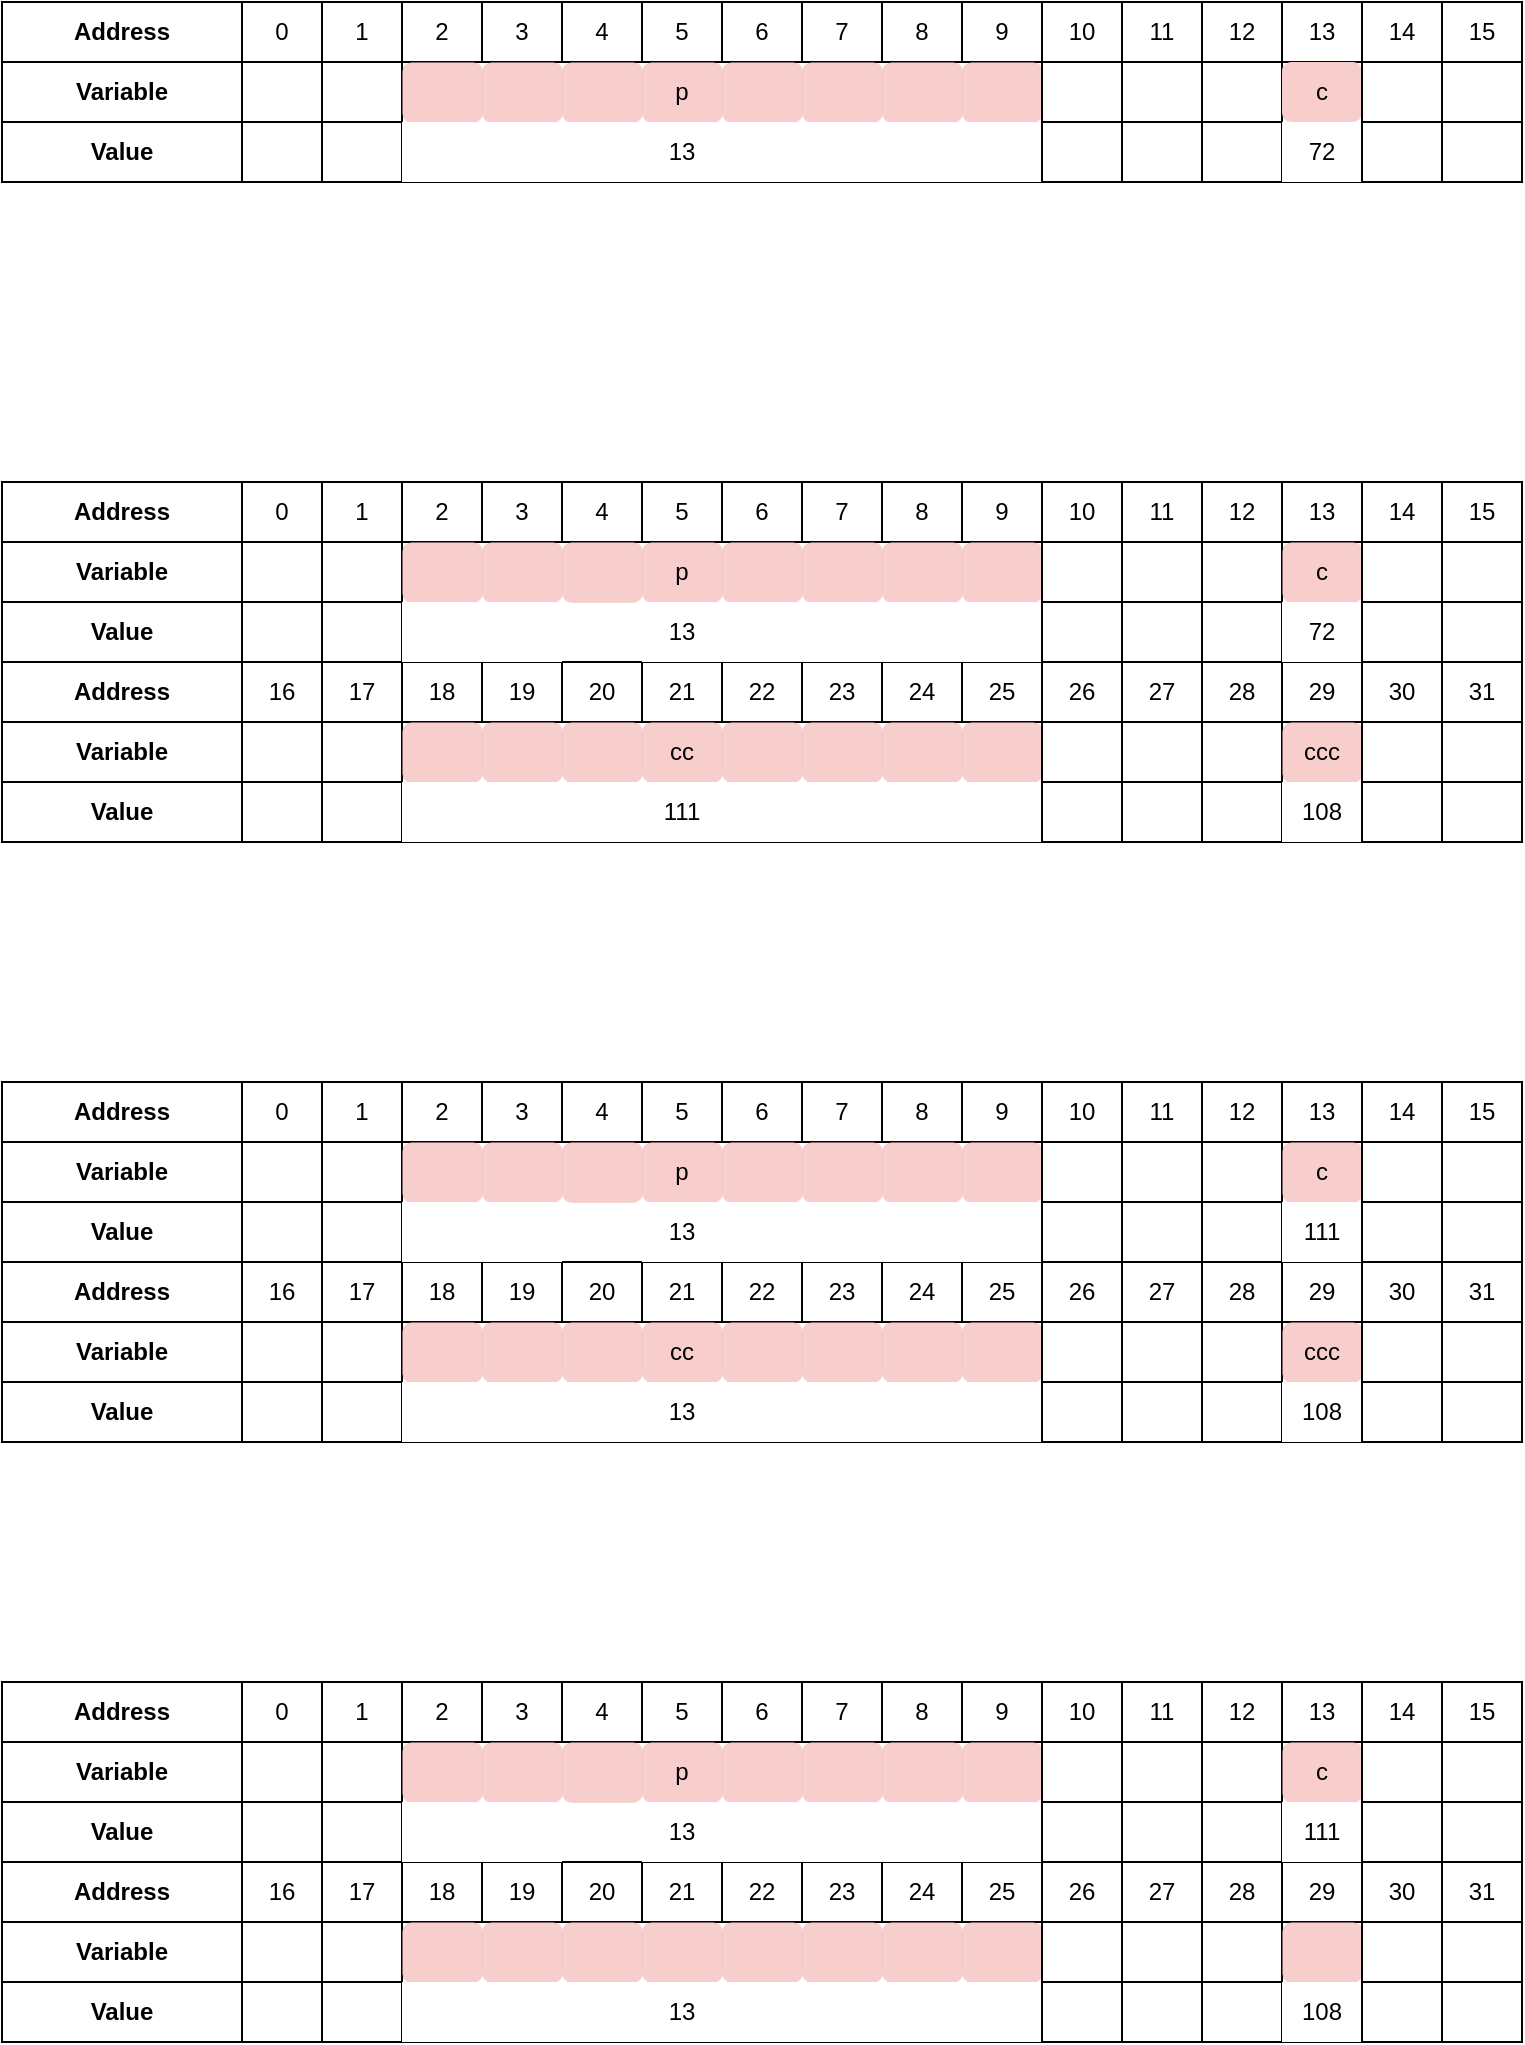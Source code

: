 <mxfile version="14.8.2" type="device"><diagram id="FhC2OWxVLPbTdM1JF-ZD" name="Assignment"><mxGraphModel dx="2170" dy="1220" grid="1" gridSize="10" guides="1" tooltips="1" connect="1" arrows="1" fold="1" page="1" pageScale="1" pageWidth="850" pageHeight="1100" math="0" shadow="0"><root><mxCell id="0"/><mxCell id="1" parent="0"/><mxCell id="1g47QIhmvhwiQ4Lo3I06-211" value="" style="rounded=0;whiteSpace=wrap;html=1;" vertex="1" parent="1"><mxGeometry x="40" y="370" width="760" height="90" as="geometry"/></mxCell><mxCell id="1g47QIhmvhwiQ4Lo3I06-212" value="&lt;b&gt;Address&lt;/b&gt;" style="rounded=0;whiteSpace=wrap;html=1;" vertex="1" parent="1"><mxGeometry x="40" y="370" width="120" height="30" as="geometry"/></mxCell><mxCell id="1g47QIhmvhwiQ4Lo3I06-213" value="&lt;b&gt;Variable&lt;/b&gt;" style="rounded=0;whiteSpace=wrap;html=1;" vertex="1" parent="1"><mxGeometry x="40" y="400" width="120" height="30" as="geometry"/></mxCell><mxCell id="1g47QIhmvhwiQ4Lo3I06-214" value="&lt;b&gt;Value&lt;/b&gt;" style="rounded=0;whiteSpace=wrap;html=1;" vertex="1" parent="1"><mxGeometry x="40" y="430" width="120" height="30" as="geometry"/></mxCell><mxCell id="1g47QIhmvhwiQ4Lo3I06-215" value="16" style="rounded=0;whiteSpace=wrap;html=1;" vertex="1" parent="1"><mxGeometry x="160" y="370" width="40" height="30" as="geometry"/></mxCell><mxCell id="1g47QIhmvhwiQ4Lo3I06-216" value="" style="rounded=0;whiteSpace=wrap;html=1;" vertex="1" parent="1"><mxGeometry x="160" y="400" width="40" height="30" as="geometry"/></mxCell><mxCell id="1g47QIhmvhwiQ4Lo3I06-217" value="" style="rounded=0;whiteSpace=wrap;html=1;" vertex="1" parent="1"><mxGeometry x="160" y="430" width="40" height="30" as="geometry"/></mxCell><mxCell id="1g47QIhmvhwiQ4Lo3I06-218" value="17" style="rounded=0;whiteSpace=wrap;html=1;" vertex="1" parent="1"><mxGeometry x="200" y="370" width="40" height="30" as="geometry"/></mxCell><mxCell id="1g47QIhmvhwiQ4Lo3I06-219" value="" style="rounded=0;whiteSpace=wrap;html=1;" vertex="1" parent="1"><mxGeometry x="200" y="400" width="40" height="30" as="geometry"/></mxCell><mxCell id="1g47QIhmvhwiQ4Lo3I06-220" value="" style="rounded=0;whiteSpace=wrap;html=1;" vertex="1" parent="1"><mxGeometry x="200" y="430" width="40" height="30" as="geometry"/></mxCell><mxCell id="1g47QIhmvhwiQ4Lo3I06-221" value="18" style="rounded=0;whiteSpace=wrap;html=1;" vertex="1" parent="1"><mxGeometry x="240" y="370" width="40" height="30" as="geometry"/></mxCell><mxCell id="1g47QIhmvhwiQ4Lo3I06-222" value="" style="rounded=1;whiteSpace=wrap;html=1;strokeWidth=0;fillColor=#f8cecc;strokeColor=#b85450;" vertex="1" parent="1"><mxGeometry x="240" y="400" width="40" height="30" as="geometry"/></mxCell><mxCell id="1g47QIhmvhwiQ4Lo3I06-223" value="" style="rounded=0;whiteSpace=wrap;html=1;strokeColor=none;" vertex="1" parent="1"><mxGeometry x="240" y="430" width="40" height="30" as="geometry"/></mxCell><mxCell id="1g47QIhmvhwiQ4Lo3I06-224" value="19" style="rounded=0;whiteSpace=wrap;html=1;" vertex="1" parent="1"><mxGeometry x="280" y="370" width="40" height="30" as="geometry"/></mxCell><mxCell id="1g47QIhmvhwiQ4Lo3I06-225" value="" style="rounded=1;whiteSpace=wrap;html=1;strokeWidth=0;fillColor=#f8cecc;strokeColor=#b85450;" vertex="1" parent="1"><mxGeometry x="280" y="400" width="40" height="30" as="geometry"/></mxCell><mxCell id="1g47QIhmvhwiQ4Lo3I06-226" value="" style="rounded=0;whiteSpace=wrap;html=1;strokeColor=none;" vertex="1" parent="1"><mxGeometry x="280" y="430" width="40" height="30" as="geometry"/></mxCell><mxCell id="1g47QIhmvhwiQ4Lo3I06-227" value="20" style="rounded=0;whiteSpace=wrap;html=1;" vertex="1" parent="1"><mxGeometry x="320" y="370" width="40" height="30" as="geometry"/></mxCell><mxCell id="1g47QIhmvhwiQ4Lo3I06-228" value="" style="rounded=1;whiteSpace=wrap;html=1;strokeWidth=0;fillColor=#f8cecc;strokeColor=#b85450;" vertex="1" parent="1"><mxGeometry x="320" y="400" width="40" height="30" as="geometry"/></mxCell><mxCell id="1g47QIhmvhwiQ4Lo3I06-229" value="" style="rounded=0;whiteSpace=wrap;html=1;strokeColor=none;" vertex="1" parent="1"><mxGeometry x="320" y="430" width="40" height="30" as="geometry"/></mxCell><mxCell id="1g47QIhmvhwiQ4Lo3I06-230" value="21" style="rounded=0;whiteSpace=wrap;html=1;" vertex="1" parent="1"><mxGeometry x="360" y="370" width="40" height="30" as="geometry"/></mxCell><mxCell id="1g47QIhmvhwiQ4Lo3I06-231" value="cc" style="rounded=1;whiteSpace=wrap;html=1;strokeWidth=0;fillColor=#f8cecc;strokeColor=#b85450;" vertex="1" parent="1"><mxGeometry x="360" y="400" width="40" height="30" as="geometry"/></mxCell><mxCell id="1g47QIhmvhwiQ4Lo3I06-232" value="111" style="rounded=0;whiteSpace=wrap;html=1;strokeColor=none;" vertex="1" parent="1"><mxGeometry x="360" y="430" width="40" height="30" as="geometry"/></mxCell><mxCell id="1g47QIhmvhwiQ4Lo3I06-233" value="22" style="rounded=0;whiteSpace=wrap;html=1;" vertex="1" parent="1"><mxGeometry x="400" y="370" width="40" height="30" as="geometry"/></mxCell><mxCell id="1g47QIhmvhwiQ4Lo3I06-234" value="" style="rounded=1;whiteSpace=wrap;html=1;strokeWidth=0;fillColor=#f8cecc;strokeColor=#b85450;" vertex="1" parent="1"><mxGeometry x="400" y="400" width="40" height="30" as="geometry"/></mxCell><mxCell id="1g47QIhmvhwiQ4Lo3I06-235" value="" style="rounded=0;whiteSpace=wrap;html=1;strokeColor=none;" vertex="1" parent="1"><mxGeometry x="400" y="430" width="40" height="30" as="geometry"/></mxCell><mxCell id="1g47QIhmvhwiQ4Lo3I06-236" value="23" style="rounded=0;whiteSpace=wrap;html=1;" vertex="1" parent="1"><mxGeometry x="440" y="370" width="40" height="30" as="geometry"/></mxCell><mxCell id="1g47QIhmvhwiQ4Lo3I06-237" value="" style="rounded=1;whiteSpace=wrap;html=1;strokeWidth=0;fillColor=#f8cecc;strokeColor=#b85450;" vertex="1" parent="1"><mxGeometry x="440" y="400" width="40" height="30" as="geometry"/></mxCell><mxCell id="1g47QIhmvhwiQ4Lo3I06-238" value="" style="rounded=0;whiteSpace=wrap;html=1;strokeColor=none;" vertex="1" parent="1"><mxGeometry x="440" y="430" width="40" height="30" as="geometry"/></mxCell><mxCell id="1g47QIhmvhwiQ4Lo3I06-239" value="24" style="rounded=0;whiteSpace=wrap;html=1;" vertex="1" parent="1"><mxGeometry x="480" y="370" width="40" height="30" as="geometry"/></mxCell><mxCell id="1g47QIhmvhwiQ4Lo3I06-240" value="" style="rounded=1;whiteSpace=wrap;html=1;strokeWidth=0;fillColor=#f8cecc;strokeColor=#b85450;" vertex="1" parent="1"><mxGeometry x="480" y="400" width="40" height="30" as="geometry"/></mxCell><mxCell id="1g47QIhmvhwiQ4Lo3I06-241" value="" style="rounded=0;whiteSpace=wrap;html=1;strokeColor=none;" vertex="1" parent="1"><mxGeometry x="480" y="430" width="40" height="30" as="geometry"/></mxCell><mxCell id="1g47QIhmvhwiQ4Lo3I06-242" value="25" style="rounded=0;whiteSpace=wrap;html=1;" vertex="1" parent="1"><mxGeometry x="520" y="370" width="40" height="30" as="geometry"/></mxCell><mxCell id="1g47QIhmvhwiQ4Lo3I06-243" value="" style="rounded=1;whiteSpace=wrap;html=1;strokeWidth=0;fillColor=#f8cecc;strokeColor=#b85450;" vertex="1" parent="1"><mxGeometry x="520" y="400" width="40" height="30" as="geometry"/></mxCell><mxCell id="1g47QIhmvhwiQ4Lo3I06-244" value="" style="rounded=0;whiteSpace=wrap;html=1;strokeColor=none;" vertex="1" parent="1"><mxGeometry x="520" y="430" width="40" height="30" as="geometry"/></mxCell><mxCell id="1g47QIhmvhwiQ4Lo3I06-245" value="26" style="rounded=0;whiteSpace=wrap;html=1;" vertex="1" parent="1"><mxGeometry x="560" y="370" width="40" height="30" as="geometry"/></mxCell><mxCell id="1g47QIhmvhwiQ4Lo3I06-246" value="" style="rounded=0;whiteSpace=wrap;html=1;" vertex="1" parent="1"><mxGeometry x="560" y="400" width="40" height="30" as="geometry"/></mxCell><mxCell id="1g47QIhmvhwiQ4Lo3I06-247" value="" style="rounded=0;whiteSpace=wrap;html=1;" vertex="1" parent="1"><mxGeometry x="560" y="430" width="40" height="30" as="geometry"/></mxCell><mxCell id="1g47QIhmvhwiQ4Lo3I06-248" value="27" style="rounded=0;whiteSpace=wrap;html=1;" vertex="1" parent="1"><mxGeometry x="600" y="370" width="40" height="30" as="geometry"/></mxCell><mxCell id="1g47QIhmvhwiQ4Lo3I06-249" value="" style="rounded=0;whiteSpace=wrap;html=1;" vertex="1" parent="1"><mxGeometry x="600" y="400" width="40" height="30" as="geometry"/></mxCell><mxCell id="1g47QIhmvhwiQ4Lo3I06-250" value="" style="rounded=0;whiteSpace=wrap;html=1;" vertex="1" parent="1"><mxGeometry x="600" y="430" width="40" height="30" as="geometry"/></mxCell><mxCell id="1g47QIhmvhwiQ4Lo3I06-251" value="28" style="rounded=0;whiteSpace=wrap;html=1;" vertex="1" parent="1"><mxGeometry x="640" y="370" width="40" height="30" as="geometry"/></mxCell><mxCell id="1g47QIhmvhwiQ4Lo3I06-252" value="" style="rounded=0;whiteSpace=wrap;html=1;" vertex="1" parent="1"><mxGeometry x="640" y="400" width="40" height="30" as="geometry"/></mxCell><mxCell id="1g47QIhmvhwiQ4Lo3I06-253" value="" style="rounded=0;whiteSpace=wrap;html=1;" vertex="1" parent="1"><mxGeometry x="640" y="430" width="40" height="30" as="geometry"/></mxCell><mxCell id="1g47QIhmvhwiQ4Lo3I06-254" value="29" style="rounded=0;whiteSpace=wrap;html=1;" vertex="1" parent="1"><mxGeometry x="680" y="370" width="40" height="30" as="geometry"/></mxCell><mxCell id="1g47QIhmvhwiQ4Lo3I06-255" value="ccc" style="rounded=1;whiteSpace=wrap;html=1;strokeWidth=0;fillColor=#f8cecc;strokeColor=#b85450;" vertex="1" parent="1"><mxGeometry x="680" y="400" width="40" height="30" as="geometry"/></mxCell><mxCell id="1g47QIhmvhwiQ4Lo3I06-256" value="108" style="rounded=0;whiteSpace=wrap;html=1;strokeColor=none;" vertex="1" parent="1"><mxGeometry x="680" y="430" width="40" height="30" as="geometry"/></mxCell><mxCell id="1g47QIhmvhwiQ4Lo3I06-257" value="30" style="rounded=0;whiteSpace=wrap;html=1;" vertex="1" parent="1"><mxGeometry x="720" y="370" width="40" height="30" as="geometry"/></mxCell><mxCell id="1g47QIhmvhwiQ4Lo3I06-258" value="" style="rounded=0;whiteSpace=wrap;html=1;" vertex="1" parent="1"><mxGeometry x="720" y="400" width="40" height="30" as="geometry"/></mxCell><mxCell id="1g47QIhmvhwiQ4Lo3I06-259" value="" style="rounded=0;whiteSpace=wrap;html=1;" vertex="1" parent="1"><mxGeometry x="720" y="430" width="40" height="30" as="geometry"/></mxCell><mxCell id="1g47QIhmvhwiQ4Lo3I06-260" value="31" style="rounded=0;whiteSpace=wrap;html=1;" vertex="1" parent="1"><mxGeometry x="760" y="370" width="40" height="30" as="geometry"/></mxCell><mxCell id="1g47QIhmvhwiQ4Lo3I06-261" value="" style="rounded=0;whiteSpace=wrap;html=1;" vertex="1" parent="1"><mxGeometry x="760" y="400" width="40" height="30" as="geometry"/></mxCell><mxCell id="1g47QIhmvhwiQ4Lo3I06-262" value="" style="rounded=0;whiteSpace=wrap;html=1;" vertex="1" parent="1"><mxGeometry x="760" y="430" width="40" height="30" as="geometry"/></mxCell><mxCell id="1g47QIhmvhwiQ4Lo3I06-263" value="" style="rounded=0;whiteSpace=wrap;html=1;" vertex="1" parent="1"><mxGeometry x="40" y="280" width="760" height="90" as="geometry"/></mxCell><mxCell id="1g47QIhmvhwiQ4Lo3I06-264" value="&lt;b&gt;Address&lt;/b&gt;" style="rounded=0;whiteSpace=wrap;html=1;" vertex="1" parent="1"><mxGeometry x="40" y="280" width="120" height="30" as="geometry"/></mxCell><mxCell id="1g47QIhmvhwiQ4Lo3I06-265" value="&lt;b&gt;Variable&lt;/b&gt;" style="rounded=0;whiteSpace=wrap;html=1;" vertex="1" parent="1"><mxGeometry x="40" y="310" width="120" height="30" as="geometry"/></mxCell><mxCell id="1g47QIhmvhwiQ4Lo3I06-266" value="&lt;b&gt;Value&lt;/b&gt;" style="rounded=0;whiteSpace=wrap;html=1;" vertex="1" parent="1"><mxGeometry x="40" y="340" width="120" height="30" as="geometry"/></mxCell><mxCell id="1g47QIhmvhwiQ4Lo3I06-267" value="0" style="rounded=0;whiteSpace=wrap;html=1;" vertex="1" parent="1"><mxGeometry x="160" y="280" width="40" height="30" as="geometry"/></mxCell><mxCell id="1g47QIhmvhwiQ4Lo3I06-268" value="" style="rounded=0;whiteSpace=wrap;html=1;" vertex="1" parent="1"><mxGeometry x="160" y="310" width="40" height="30" as="geometry"/></mxCell><mxCell id="1g47QIhmvhwiQ4Lo3I06-269" value="" style="rounded=0;whiteSpace=wrap;html=1;" vertex="1" parent="1"><mxGeometry x="160" y="340" width="40" height="30" as="geometry"/></mxCell><mxCell id="1g47QIhmvhwiQ4Lo3I06-270" value="1" style="rounded=0;whiteSpace=wrap;html=1;" vertex="1" parent="1"><mxGeometry x="200" y="280" width="40" height="30" as="geometry"/></mxCell><mxCell id="1g47QIhmvhwiQ4Lo3I06-271" value="" style="rounded=0;whiteSpace=wrap;html=1;glass=0;shadow=0;strokeWidth=1;" vertex="1" parent="1"><mxGeometry x="200" y="310" width="40" height="30" as="geometry"/></mxCell><mxCell id="1g47QIhmvhwiQ4Lo3I06-272" value="" style="rounded=0;whiteSpace=wrap;html=1;" vertex="1" parent="1"><mxGeometry x="200" y="340" width="40" height="30" as="geometry"/></mxCell><mxCell id="1g47QIhmvhwiQ4Lo3I06-273" value="2" style="rounded=0;whiteSpace=wrap;html=1;" vertex="1" parent="1"><mxGeometry x="240" y="280" width="40" height="30" as="geometry"/></mxCell><mxCell id="1g47QIhmvhwiQ4Lo3I06-274" value="" style="rounded=1;whiteSpace=wrap;html=1;fillColor=#f8cecc;strokeColor=#b85450;glass=0;shadow=0;dashed=1;dashPattern=1 4;strokeWidth=0;" vertex="1" parent="1"><mxGeometry x="240" y="310" width="40" height="30" as="geometry"/></mxCell><mxCell id="1g47QIhmvhwiQ4Lo3I06-275" value="" style="rounded=0;whiteSpace=wrap;html=1;strokeColor=none;" vertex="1" parent="1"><mxGeometry x="240" y="340" width="40" height="30" as="geometry"/></mxCell><mxCell id="1g47QIhmvhwiQ4Lo3I06-276" value="3" style="rounded=0;whiteSpace=wrap;html=1;" vertex="1" parent="1"><mxGeometry x="280" y="280" width="40" height="30" as="geometry"/></mxCell><mxCell id="1g47QIhmvhwiQ4Lo3I06-277" value="" style="rounded=1;whiteSpace=wrap;html=1;fillColor=#f8cecc;strokeColor=#b85450;glass=0;shadow=0;dashed=1;dashPattern=1 4;strokeWidth=0;" vertex="1" parent="1"><mxGeometry x="280" y="310" width="40" height="30" as="geometry"/></mxCell><mxCell id="1g47QIhmvhwiQ4Lo3I06-278" value="" style="rounded=0;whiteSpace=wrap;html=1;strokeColor=none;" vertex="1" parent="1"><mxGeometry x="280" y="340" width="40" height="30" as="geometry"/></mxCell><mxCell id="1g47QIhmvhwiQ4Lo3I06-279" value="4" style="rounded=0;whiteSpace=wrap;html=1;" vertex="1" parent="1"><mxGeometry x="320" y="280" width="40" height="30" as="geometry"/></mxCell><mxCell id="1g47QIhmvhwiQ4Lo3I06-280" value="" style="rounded=1;whiteSpace=wrap;html=1;fillColor=#f8cecc;strokeColor=#b85450;glass=0;shadow=0;dashed=1;dashPattern=1 4;strokeWidth=0;" vertex="1" parent="1"><mxGeometry x="320" y="310" width="40" height="30" as="geometry"/></mxCell><mxCell id="1g47QIhmvhwiQ4Lo3I06-282" value="5" style="rounded=0;whiteSpace=wrap;html=1;" vertex="1" parent="1"><mxGeometry x="360" y="280" width="40" height="30" as="geometry"/></mxCell><mxCell id="1g47QIhmvhwiQ4Lo3I06-283" value="p" style="rounded=1;whiteSpace=wrap;html=1;fillColor=#f8cecc;strokeColor=#b85450;glass=0;shadow=0;dashed=1;dashPattern=1 4;strokeWidth=0;" vertex="1" parent="1"><mxGeometry x="360" y="310" width="40" height="30" as="geometry"/></mxCell><mxCell id="1g47QIhmvhwiQ4Lo3I06-284" value="13" style="rounded=0;whiteSpace=wrap;html=1;strokeColor=none;" vertex="1" parent="1"><mxGeometry x="360" y="340" width="40" height="30" as="geometry"/></mxCell><mxCell id="1g47QIhmvhwiQ4Lo3I06-285" value="6" style="rounded=0;whiteSpace=wrap;html=1;" vertex="1" parent="1"><mxGeometry x="400" y="280" width="40" height="30" as="geometry"/></mxCell><mxCell id="1g47QIhmvhwiQ4Lo3I06-286" value="" style="rounded=1;whiteSpace=wrap;html=1;fillColor=#f8cecc;strokeColor=#b85450;glass=0;shadow=0;dashed=1;dashPattern=1 4;strokeWidth=0;" vertex="1" parent="1"><mxGeometry x="400" y="310" width="40" height="30" as="geometry"/></mxCell><mxCell id="1g47QIhmvhwiQ4Lo3I06-287" value="" style="rounded=0;whiteSpace=wrap;html=1;strokeColor=none;" vertex="1" parent="1"><mxGeometry x="400" y="340" width="40" height="30" as="geometry"/></mxCell><mxCell id="1g47QIhmvhwiQ4Lo3I06-288" value="7" style="rounded=0;whiteSpace=wrap;html=1;" vertex="1" parent="1"><mxGeometry x="440" y="280" width="40" height="30" as="geometry"/></mxCell><mxCell id="1g47QIhmvhwiQ4Lo3I06-289" value="" style="rounded=1;whiteSpace=wrap;html=1;fillColor=#f8cecc;strokeColor=#b85450;glass=0;shadow=0;dashed=1;dashPattern=1 4;strokeWidth=0;" vertex="1" parent="1"><mxGeometry x="440" y="310" width="40" height="30" as="geometry"/></mxCell><mxCell id="1g47QIhmvhwiQ4Lo3I06-290" value="" style="rounded=0;whiteSpace=wrap;html=1;strokeColor=none;" vertex="1" parent="1"><mxGeometry x="440" y="340" width="40" height="30" as="geometry"/></mxCell><mxCell id="1g47QIhmvhwiQ4Lo3I06-291" value="8" style="rounded=0;whiteSpace=wrap;html=1;" vertex="1" parent="1"><mxGeometry x="480" y="280" width="40" height="30" as="geometry"/></mxCell><mxCell id="1g47QIhmvhwiQ4Lo3I06-292" value="" style="rounded=1;whiteSpace=wrap;html=1;fillColor=#f8cecc;strokeColor=#b85450;glass=0;shadow=0;dashed=1;dashPattern=1 4;strokeWidth=0;" vertex="1" parent="1"><mxGeometry x="480" y="310" width="40" height="30" as="geometry"/></mxCell><mxCell id="1g47QIhmvhwiQ4Lo3I06-293" value="" style="rounded=0;whiteSpace=wrap;html=1;strokeColor=none;" vertex="1" parent="1"><mxGeometry x="480" y="340" width="40" height="30" as="geometry"/></mxCell><mxCell id="1g47QIhmvhwiQ4Lo3I06-294" value="9" style="rounded=0;whiteSpace=wrap;html=1;" vertex="1" parent="1"><mxGeometry x="520" y="280" width="40" height="30" as="geometry"/></mxCell><mxCell id="1g47QIhmvhwiQ4Lo3I06-295" value="" style="rounded=1;whiteSpace=wrap;html=1;fillColor=#f8cecc;strokeColor=#b85450;strokeWidth=0;dashed=1;dashPattern=1 4;" vertex="1" parent="1"><mxGeometry x="520" y="310" width="40" height="30" as="geometry"/></mxCell><mxCell id="1g47QIhmvhwiQ4Lo3I06-296" value="" style="rounded=0;whiteSpace=wrap;html=1;strokeColor=none;" vertex="1" parent="1"><mxGeometry x="520" y="340" width="40" height="30" as="geometry"/></mxCell><mxCell id="1g47QIhmvhwiQ4Lo3I06-297" value="10" style="rounded=0;whiteSpace=wrap;html=1;" vertex="1" parent="1"><mxGeometry x="560" y="280" width="40" height="30" as="geometry"/></mxCell><mxCell id="1g47QIhmvhwiQ4Lo3I06-298" value="" style="rounded=0;whiteSpace=wrap;html=1;" vertex="1" parent="1"><mxGeometry x="560" y="310" width="40" height="30" as="geometry"/></mxCell><mxCell id="1g47QIhmvhwiQ4Lo3I06-299" value="" style="rounded=0;whiteSpace=wrap;html=1;" vertex="1" parent="1"><mxGeometry x="560" y="340" width="40" height="30" as="geometry"/></mxCell><mxCell id="1g47QIhmvhwiQ4Lo3I06-300" value="11" style="rounded=0;whiteSpace=wrap;html=1;" vertex="1" parent="1"><mxGeometry x="600" y="280" width="40" height="30" as="geometry"/></mxCell><mxCell id="1g47QIhmvhwiQ4Lo3I06-301" value="" style="rounded=0;whiteSpace=wrap;html=1;" vertex="1" parent="1"><mxGeometry x="600" y="310" width="40" height="30" as="geometry"/></mxCell><mxCell id="1g47QIhmvhwiQ4Lo3I06-302" value="" style="rounded=0;whiteSpace=wrap;html=1;" vertex="1" parent="1"><mxGeometry x="600" y="340" width="40" height="30" as="geometry"/></mxCell><mxCell id="1g47QIhmvhwiQ4Lo3I06-303" value="12" style="rounded=0;whiteSpace=wrap;html=1;" vertex="1" parent="1"><mxGeometry x="640" y="280" width="40" height="30" as="geometry"/></mxCell><mxCell id="1g47QIhmvhwiQ4Lo3I06-304" value="" style="rounded=0;whiteSpace=wrap;html=1;strokeWidth=1;" vertex="1" parent="1"><mxGeometry x="640" y="310" width="40" height="30" as="geometry"/></mxCell><mxCell id="1g47QIhmvhwiQ4Lo3I06-305" value="" style="rounded=0;whiteSpace=wrap;html=1;" vertex="1" parent="1"><mxGeometry x="640" y="340" width="40" height="30" as="geometry"/></mxCell><mxCell id="1g47QIhmvhwiQ4Lo3I06-306" value="13" style="rounded=0;whiteSpace=wrap;html=1;" vertex="1" parent="1"><mxGeometry x="680" y="280" width="40" height="30" as="geometry"/></mxCell><mxCell id="1g47QIhmvhwiQ4Lo3I06-307" value="c" style="rounded=1;whiteSpace=wrap;html=1;fillColor=#f8cecc;strokeColor=#b85450;dashed=1;dashPattern=1 4;strokeWidth=0;" vertex="1" parent="1"><mxGeometry x="680" y="310" width="40" height="30" as="geometry"/></mxCell><mxCell id="1g47QIhmvhwiQ4Lo3I06-308" value="72" style="rounded=0;whiteSpace=wrap;html=1;strokeColor=none;" vertex="1" parent="1"><mxGeometry x="680" y="340" width="40" height="30" as="geometry"/></mxCell><mxCell id="1g47QIhmvhwiQ4Lo3I06-309" value="14" style="rounded=0;whiteSpace=wrap;html=1;" vertex="1" parent="1"><mxGeometry x="720" y="280" width="40" height="30" as="geometry"/></mxCell><mxCell id="1g47QIhmvhwiQ4Lo3I06-310" value="" style="rounded=0;whiteSpace=wrap;html=1;" vertex="1" parent="1"><mxGeometry x="720" y="310" width="40" height="30" as="geometry"/></mxCell><mxCell id="1g47QIhmvhwiQ4Lo3I06-311" value="" style="rounded=0;whiteSpace=wrap;html=1;" vertex="1" parent="1"><mxGeometry x="720" y="340" width="40" height="30" as="geometry"/></mxCell><mxCell id="1g47QIhmvhwiQ4Lo3I06-312" value="15" style="rounded=0;whiteSpace=wrap;html=1;" vertex="1" parent="1"><mxGeometry x="760" y="280" width="40" height="30" as="geometry"/></mxCell><mxCell id="1g47QIhmvhwiQ4Lo3I06-313" value="" style="rounded=0;whiteSpace=wrap;html=1;" vertex="1" parent="1"><mxGeometry x="760" y="310" width="40" height="30" as="geometry"/></mxCell><mxCell id="1g47QIhmvhwiQ4Lo3I06-314" value="" style="rounded=0;whiteSpace=wrap;html=1;" vertex="1" parent="1"><mxGeometry x="760" y="340" width="40" height="30" as="geometry"/></mxCell><mxCell id="1g47QIhmvhwiQ4Lo3I06-315" value="" style="rounded=0;whiteSpace=wrap;html=1;" vertex="1" parent="1"><mxGeometry x="40" y="40" width="760" height="90" as="geometry"/></mxCell><mxCell id="1g47QIhmvhwiQ4Lo3I06-316" value="&lt;b&gt;Address&lt;/b&gt;" style="rounded=0;whiteSpace=wrap;html=1;" vertex="1" parent="1"><mxGeometry x="40" y="40" width="120" height="30" as="geometry"/></mxCell><mxCell id="1g47QIhmvhwiQ4Lo3I06-317" value="&lt;b&gt;Variable&lt;/b&gt;" style="rounded=0;whiteSpace=wrap;html=1;" vertex="1" parent="1"><mxGeometry x="40" y="70" width="120" height="30" as="geometry"/></mxCell><mxCell id="1g47QIhmvhwiQ4Lo3I06-318" value="&lt;b&gt;Value&lt;/b&gt;" style="rounded=0;whiteSpace=wrap;html=1;" vertex="1" parent="1"><mxGeometry x="40" y="100" width="120" height="30" as="geometry"/></mxCell><mxCell id="1g47QIhmvhwiQ4Lo3I06-319" value="0" style="rounded=0;whiteSpace=wrap;html=1;" vertex="1" parent="1"><mxGeometry x="160" y="40" width="40" height="30" as="geometry"/></mxCell><mxCell id="1g47QIhmvhwiQ4Lo3I06-320" value="" style="rounded=0;whiteSpace=wrap;html=1;" vertex="1" parent="1"><mxGeometry x="160" y="70" width="40" height="30" as="geometry"/></mxCell><mxCell id="1g47QIhmvhwiQ4Lo3I06-321" value="" style="rounded=0;whiteSpace=wrap;html=1;" vertex="1" parent="1"><mxGeometry x="160" y="100" width="40" height="30" as="geometry"/></mxCell><mxCell id="1g47QIhmvhwiQ4Lo3I06-322" value="1" style="rounded=0;whiteSpace=wrap;html=1;" vertex="1" parent="1"><mxGeometry x="200" y="40" width="40" height="30" as="geometry"/></mxCell><mxCell id="1g47QIhmvhwiQ4Lo3I06-323" value="" style="rounded=0;whiteSpace=wrap;html=1;" vertex="1" parent="1"><mxGeometry x="200" y="70" width="40" height="30" as="geometry"/></mxCell><mxCell id="1g47QIhmvhwiQ4Lo3I06-324" value="" style="rounded=0;whiteSpace=wrap;html=1;" vertex="1" parent="1"><mxGeometry x="200" y="100" width="40" height="30" as="geometry"/></mxCell><mxCell id="1g47QIhmvhwiQ4Lo3I06-325" value="2" style="rounded=0;whiteSpace=wrap;html=1;" vertex="1" parent="1"><mxGeometry x="240" y="40" width="40" height="30" as="geometry"/></mxCell><mxCell id="1g47QIhmvhwiQ4Lo3I06-326" value="" style="rounded=1;whiteSpace=wrap;html=1;fillColor=#f8cecc;strokeColor=#b85450;strokeWidth=0;dashed=1;dashPattern=1 4;" vertex="1" parent="1"><mxGeometry x="240" y="70" width="40" height="30" as="geometry"/></mxCell><mxCell id="1g47QIhmvhwiQ4Lo3I06-327" value="" style="rounded=0;whiteSpace=wrap;html=1;strokeColor=none;" vertex="1" parent="1"><mxGeometry x="240" y="100" width="40" height="30" as="geometry"/></mxCell><mxCell id="1g47QIhmvhwiQ4Lo3I06-328" value="3" style="rounded=0;whiteSpace=wrap;html=1;" vertex="1" parent="1"><mxGeometry x="280" y="40" width="40" height="30" as="geometry"/></mxCell><mxCell id="1g47QIhmvhwiQ4Lo3I06-329" value="" style="rounded=1;whiteSpace=wrap;html=1;fillColor=#f8cecc;strokeColor=#b85450;strokeWidth=0;dashed=1;dashPattern=1 4;" vertex="1" parent="1"><mxGeometry x="280" y="70" width="40" height="30" as="geometry"/></mxCell><mxCell id="1g47QIhmvhwiQ4Lo3I06-330" value="" style="rounded=0;whiteSpace=wrap;html=1;strokeColor=none;" vertex="1" parent="1"><mxGeometry x="280" y="100" width="40" height="30" as="geometry"/></mxCell><mxCell id="1g47QIhmvhwiQ4Lo3I06-331" value="4" style="rounded=0;whiteSpace=wrap;html=1;" vertex="1" parent="1"><mxGeometry x="320" y="40" width="40" height="30" as="geometry"/></mxCell><mxCell id="1g47QIhmvhwiQ4Lo3I06-332" value="" style="rounded=1;whiteSpace=wrap;html=1;fillColor=#f8cecc;strokeColor=#b85450;strokeWidth=0;dashed=1;dashPattern=1 4;" vertex="1" parent="1"><mxGeometry x="320" y="70" width="40" height="30" as="geometry"/></mxCell><mxCell id="1g47QIhmvhwiQ4Lo3I06-333" value="" style="rounded=0;whiteSpace=wrap;html=1;strokeColor=none;" vertex="1" parent="1"><mxGeometry x="320" y="100" width="40" height="30" as="geometry"/></mxCell><mxCell id="1g47QIhmvhwiQ4Lo3I06-334" value="5" style="rounded=0;whiteSpace=wrap;html=1;" vertex="1" parent="1"><mxGeometry x="360" y="40" width="40" height="30" as="geometry"/></mxCell><mxCell id="1g47QIhmvhwiQ4Lo3I06-335" value="p" style="rounded=1;whiteSpace=wrap;html=1;fillColor=#f8cecc;strokeColor=#b85450;strokeWidth=0;dashed=1;dashPattern=1 4;" vertex="1" parent="1"><mxGeometry x="360" y="70" width="40" height="30" as="geometry"/></mxCell><mxCell id="1g47QIhmvhwiQ4Lo3I06-336" value="13" style="rounded=0;whiteSpace=wrap;html=1;strokeColor=none;" vertex="1" parent="1"><mxGeometry x="360" y="100" width="40" height="30" as="geometry"/></mxCell><mxCell id="1g47QIhmvhwiQ4Lo3I06-337" value="6" style="rounded=0;whiteSpace=wrap;html=1;" vertex="1" parent="1"><mxGeometry x="400" y="40" width="40" height="30" as="geometry"/></mxCell><mxCell id="1g47QIhmvhwiQ4Lo3I06-338" value="" style="rounded=1;whiteSpace=wrap;html=1;fillColor=#f8cecc;strokeColor=#b85450;strokeWidth=0;dashed=1;dashPattern=1 4;" vertex="1" parent="1"><mxGeometry x="400" y="70" width="40" height="30" as="geometry"/></mxCell><mxCell id="1g47QIhmvhwiQ4Lo3I06-339" value="" style="rounded=0;whiteSpace=wrap;html=1;strokeColor=none;" vertex="1" parent="1"><mxGeometry x="400" y="100" width="40" height="30" as="geometry"/></mxCell><mxCell id="1g47QIhmvhwiQ4Lo3I06-340" value="7" style="rounded=0;whiteSpace=wrap;html=1;" vertex="1" parent="1"><mxGeometry x="440" y="40" width="40" height="30" as="geometry"/></mxCell><mxCell id="1g47QIhmvhwiQ4Lo3I06-341" value="" style="rounded=1;whiteSpace=wrap;html=1;fillColor=#f8cecc;strokeColor=#b85450;strokeWidth=0;dashed=1;dashPattern=1 4;" vertex="1" parent="1"><mxGeometry x="440" y="70" width="40" height="30" as="geometry"/></mxCell><mxCell id="1g47QIhmvhwiQ4Lo3I06-342" value="" style="rounded=0;whiteSpace=wrap;html=1;strokeColor=none;" vertex="1" parent="1"><mxGeometry x="440" y="100" width="40" height="30" as="geometry"/></mxCell><mxCell id="1g47QIhmvhwiQ4Lo3I06-343" value="8" style="rounded=0;whiteSpace=wrap;html=1;" vertex="1" parent="1"><mxGeometry x="480" y="40" width="40" height="30" as="geometry"/></mxCell><mxCell id="1g47QIhmvhwiQ4Lo3I06-344" value="" style="rounded=1;whiteSpace=wrap;html=1;fillColor=#f8cecc;strokeColor=#b85450;strokeWidth=0;dashed=1;dashPattern=1 4;" vertex="1" parent="1"><mxGeometry x="480" y="70" width="40" height="30" as="geometry"/></mxCell><mxCell id="1g47QIhmvhwiQ4Lo3I06-345" value="" style="rounded=0;whiteSpace=wrap;html=1;strokeColor=none;" vertex="1" parent="1"><mxGeometry x="480" y="100" width="40" height="30" as="geometry"/></mxCell><mxCell id="1g47QIhmvhwiQ4Lo3I06-346" value="9" style="rounded=0;whiteSpace=wrap;html=1;" vertex="1" parent="1"><mxGeometry x="520" y="40" width="40" height="30" as="geometry"/></mxCell><mxCell id="1g47QIhmvhwiQ4Lo3I06-347" value="" style="rounded=1;whiteSpace=wrap;html=1;fillColor=#f8cecc;strokeColor=#b85450;strokeWidth=0;dashed=1;dashPattern=1 4;" vertex="1" parent="1"><mxGeometry x="520" y="70" width="40" height="30" as="geometry"/></mxCell><mxCell id="1g47QIhmvhwiQ4Lo3I06-348" value="" style="rounded=0;whiteSpace=wrap;html=1;strokeColor=none;" vertex="1" parent="1"><mxGeometry x="520" y="100" width="40" height="30" as="geometry"/></mxCell><mxCell id="1g47QIhmvhwiQ4Lo3I06-349" value="10" style="rounded=0;whiteSpace=wrap;html=1;" vertex="1" parent="1"><mxGeometry x="560" y="40" width="40" height="30" as="geometry"/></mxCell><mxCell id="1g47QIhmvhwiQ4Lo3I06-350" value="" style="rounded=0;whiteSpace=wrap;html=1;" vertex="1" parent="1"><mxGeometry x="560" y="70" width="40" height="30" as="geometry"/></mxCell><mxCell id="1g47QIhmvhwiQ4Lo3I06-351" value="" style="rounded=0;whiteSpace=wrap;html=1;" vertex="1" parent="1"><mxGeometry x="560" y="100" width="40" height="30" as="geometry"/></mxCell><mxCell id="1g47QIhmvhwiQ4Lo3I06-352" value="11" style="rounded=0;whiteSpace=wrap;html=1;" vertex="1" parent="1"><mxGeometry x="600" y="40" width="40" height="30" as="geometry"/></mxCell><mxCell id="1g47QIhmvhwiQ4Lo3I06-353" value="" style="rounded=0;whiteSpace=wrap;html=1;" vertex="1" parent="1"><mxGeometry x="600" y="70" width="40" height="30" as="geometry"/></mxCell><mxCell id="1g47QIhmvhwiQ4Lo3I06-354" value="" style="rounded=0;whiteSpace=wrap;html=1;" vertex="1" parent="1"><mxGeometry x="600" y="100" width="40" height="30" as="geometry"/></mxCell><mxCell id="1g47QIhmvhwiQ4Lo3I06-355" value="12" style="rounded=0;whiteSpace=wrap;html=1;" vertex="1" parent="1"><mxGeometry x="640" y="40" width="40" height="30" as="geometry"/></mxCell><mxCell id="1g47QIhmvhwiQ4Lo3I06-356" value="" style="rounded=0;whiteSpace=wrap;html=1;" vertex="1" parent="1"><mxGeometry x="640" y="70" width="40" height="30" as="geometry"/></mxCell><mxCell id="1g47QIhmvhwiQ4Lo3I06-357" value="" style="rounded=0;whiteSpace=wrap;html=1;" vertex="1" parent="1"><mxGeometry x="640" y="100" width="40" height="30" as="geometry"/></mxCell><mxCell id="1g47QIhmvhwiQ4Lo3I06-358" value="13" style="rounded=0;whiteSpace=wrap;html=1;" vertex="1" parent="1"><mxGeometry x="680" y="40" width="40" height="30" as="geometry"/></mxCell><mxCell id="1g47QIhmvhwiQ4Lo3I06-359" value="c" style="rounded=1;whiteSpace=wrap;html=1;fillColor=#f8cecc;strokeColor=none;" vertex="1" parent="1"><mxGeometry x="680" y="70" width="40" height="30" as="geometry"/></mxCell><mxCell id="1g47QIhmvhwiQ4Lo3I06-360" value="72" style="rounded=0;whiteSpace=wrap;html=1;strokeColor=none;" vertex="1" parent="1"><mxGeometry x="680" y="100" width="40" height="30" as="geometry"/></mxCell><mxCell id="1g47QIhmvhwiQ4Lo3I06-361" value="14" style="rounded=0;whiteSpace=wrap;html=1;" vertex="1" parent="1"><mxGeometry x="720" y="40" width="40" height="30" as="geometry"/></mxCell><mxCell id="1g47QIhmvhwiQ4Lo3I06-362" value="" style="rounded=0;whiteSpace=wrap;html=1;" vertex="1" parent="1"><mxGeometry x="720" y="70" width="40" height="30" as="geometry"/></mxCell><mxCell id="1g47QIhmvhwiQ4Lo3I06-363" value="" style="rounded=0;whiteSpace=wrap;html=1;" vertex="1" parent="1"><mxGeometry x="720" y="100" width="40" height="30" as="geometry"/></mxCell><mxCell id="1g47QIhmvhwiQ4Lo3I06-364" value="15" style="rounded=0;whiteSpace=wrap;html=1;" vertex="1" parent="1"><mxGeometry x="760" y="40" width="40" height="30" as="geometry"/></mxCell><mxCell id="1g47QIhmvhwiQ4Lo3I06-365" value="" style="rounded=0;whiteSpace=wrap;html=1;" vertex="1" parent="1"><mxGeometry x="760" y="70" width="40" height="30" as="geometry"/></mxCell><mxCell id="1g47QIhmvhwiQ4Lo3I06-366" value="" style="rounded=0;whiteSpace=wrap;html=1;" vertex="1" parent="1"><mxGeometry x="760" y="100" width="40" height="30" as="geometry"/></mxCell><mxCell id="1g47QIhmvhwiQ4Lo3I06-370" value="" style="rounded=0;whiteSpace=wrap;html=1;" vertex="1" parent="1"><mxGeometry x="40" y="670" width="760" height="90" as="geometry"/></mxCell><mxCell id="1g47QIhmvhwiQ4Lo3I06-371" value="&lt;b&gt;Address&lt;/b&gt;" style="rounded=0;whiteSpace=wrap;html=1;" vertex="1" parent="1"><mxGeometry x="40" y="670" width="120" height="30" as="geometry"/></mxCell><mxCell id="1g47QIhmvhwiQ4Lo3I06-372" value="&lt;b&gt;Variable&lt;/b&gt;" style="rounded=0;whiteSpace=wrap;html=1;" vertex="1" parent="1"><mxGeometry x="40" y="700" width="120" height="30" as="geometry"/></mxCell><mxCell id="1g47QIhmvhwiQ4Lo3I06-373" value="&lt;b&gt;Value&lt;/b&gt;" style="rounded=0;whiteSpace=wrap;html=1;" vertex="1" parent="1"><mxGeometry x="40" y="730" width="120" height="30" as="geometry"/></mxCell><mxCell id="1g47QIhmvhwiQ4Lo3I06-374" value="16" style="rounded=0;whiteSpace=wrap;html=1;" vertex="1" parent="1"><mxGeometry x="160" y="670" width="40" height="30" as="geometry"/></mxCell><mxCell id="1g47QIhmvhwiQ4Lo3I06-375" value="" style="rounded=0;whiteSpace=wrap;html=1;" vertex="1" parent="1"><mxGeometry x="160" y="700" width="40" height="30" as="geometry"/></mxCell><mxCell id="1g47QIhmvhwiQ4Lo3I06-376" value="" style="rounded=0;whiteSpace=wrap;html=1;" vertex="1" parent="1"><mxGeometry x="160" y="730" width="40" height="30" as="geometry"/></mxCell><mxCell id="1g47QIhmvhwiQ4Lo3I06-377" value="17" style="rounded=0;whiteSpace=wrap;html=1;" vertex="1" parent="1"><mxGeometry x="200" y="670" width="40" height="30" as="geometry"/></mxCell><mxCell id="1g47QIhmvhwiQ4Lo3I06-378" value="" style="rounded=0;whiteSpace=wrap;html=1;" vertex="1" parent="1"><mxGeometry x="200" y="700" width="40" height="30" as="geometry"/></mxCell><mxCell id="1g47QIhmvhwiQ4Lo3I06-379" value="" style="rounded=0;whiteSpace=wrap;html=1;" vertex="1" parent="1"><mxGeometry x="200" y="730" width="40" height="30" as="geometry"/></mxCell><mxCell id="1g47QIhmvhwiQ4Lo3I06-380" value="18" style="rounded=0;whiteSpace=wrap;html=1;" vertex="1" parent="1"><mxGeometry x="240" y="670" width="40" height="30" as="geometry"/></mxCell><mxCell id="1g47QIhmvhwiQ4Lo3I06-381" value="" style="rounded=1;whiteSpace=wrap;html=1;strokeWidth=0;fillColor=#f8cecc;strokeColor=#b85450;" vertex="1" parent="1"><mxGeometry x="240" y="700" width="40" height="30" as="geometry"/></mxCell><mxCell id="1g47QIhmvhwiQ4Lo3I06-382" value="" style="rounded=0;whiteSpace=wrap;html=1;strokeColor=none;" vertex="1" parent="1"><mxGeometry x="240" y="730" width="40" height="30" as="geometry"/></mxCell><mxCell id="1g47QIhmvhwiQ4Lo3I06-383" value="19" style="rounded=0;whiteSpace=wrap;html=1;" vertex="1" parent="1"><mxGeometry x="280" y="670" width="40" height="30" as="geometry"/></mxCell><mxCell id="1g47QIhmvhwiQ4Lo3I06-384" value="" style="rounded=1;whiteSpace=wrap;html=1;strokeWidth=0;fillColor=#f8cecc;strokeColor=#b85450;" vertex="1" parent="1"><mxGeometry x="280" y="700" width="40" height="30" as="geometry"/></mxCell><mxCell id="1g47QIhmvhwiQ4Lo3I06-385" value="" style="rounded=0;whiteSpace=wrap;html=1;strokeColor=none;" vertex="1" parent="1"><mxGeometry x="280" y="730" width="40" height="30" as="geometry"/></mxCell><mxCell id="1g47QIhmvhwiQ4Lo3I06-386" value="20" style="rounded=0;whiteSpace=wrap;html=1;" vertex="1" parent="1"><mxGeometry x="320" y="670" width="40" height="30" as="geometry"/></mxCell><mxCell id="1g47QIhmvhwiQ4Lo3I06-387" value="" style="rounded=1;whiteSpace=wrap;html=1;strokeWidth=0;fillColor=#f8cecc;strokeColor=#b85450;" vertex="1" parent="1"><mxGeometry x="320" y="700" width="40" height="30" as="geometry"/></mxCell><mxCell id="1g47QIhmvhwiQ4Lo3I06-388" value="" style="rounded=0;whiteSpace=wrap;html=1;strokeColor=none;" vertex="1" parent="1"><mxGeometry x="320" y="730" width="40" height="30" as="geometry"/></mxCell><mxCell id="1g47QIhmvhwiQ4Lo3I06-389" value="21" style="rounded=0;whiteSpace=wrap;html=1;" vertex="1" parent="1"><mxGeometry x="360" y="670" width="40" height="30" as="geometry"/></mxCell><mxCell id="1g47QIhmvhwiQ4Lo3I06-390" value="cc" style="rounded=1;whiteSpace=wrap;html=1;strokeWidth=0;fillColor=#f8cecc;strokeColor=#b85450;" vertex="1" parent="1"><mxGeometry x="360" y="700" width="40" height="30" as="geometry"/></mxCell><mxCell id="1g47QIhmvhwiQ4Lo3I06-391" value="13" style="rounded=0;whiteSpace=wrap;html=1;strokeColor=none;" vertex="1" parent="1"><mxGeometry x="360" y="730" width="40" height="30" as="geometry"/></mxCell><mxCell id="1g47QIhmvhwiQ4Lo3I06-392" value="22" style="rounded=0;whiteSpace=wrap;html=1;" vertex="1" parent="1"><mxGeometry x="400" y="670" width="40" height="30" as="geometry"/></mxCell><mxCell id="1g47QIhmvhwiQ4Lo3I06-393" value="" style="rounded=1;whiteSpace=wrap;html=1;strokeWidth=0;fillColor=#f8cecc;strokeColor=#b85450;" vertex="1" parent="1"><mxGeometry x="400" y="700" width="40" height="30" as="geometry"/></mxCell><mxCell id="1g47QIhmvhwiQ4Lo3I06-394" value="" style="rounded=0;whiteSpace=wrap;html=1;strokeColor=none;" vertex="1" parent="1"><mxGeometry x="400" y="730" width="40" height="30" as="geometry"/></mxCell><mxCell id="1g47QIhmvhwiQ4Lo3I06-395" value="23" style="rounded=0;whiteSpace=wrap;html=1;" vertex="1" parent="1"><mxGeometry x="440" y="670" width="40" height="30" as="geometry"/></mxCell><mxCell id="1g47QIhmvhwiQ4Lo3I06-396" value="" style="rounded=1;whiteSpace=wrap;html=1;strokeWidth=0;fillColor=#f8cecc;strokeColor=#b85450;" vertex="1" parent="1"><mxGeometry x="440" y="700" width="40" height="30" as="geometry"/></mxCell><mxCell id="1g47QIhmvhwiQ4Lo3I06-397" value="" style="rounded=0;whiteSpace=wrap;html=1;strokeColor=none;" vertex="1" parent="1"><mxGeometry x="440" y="730" width="40" height="30" as="geometry"/></mxCell><mxCell id="1g47QIhmvhwiQ4Lo3I06-398" value="24" style="rounded=0;whiteSpace=wrap;html=1;" vertex="1" parent="1"><mxGeometry x="480" y="670" width="40" height="30" as="geometry"/></mxCell><mxCell id="1g47QIhmvhwiQ4Lo3I06-399" value="" style="rounded=1;whiteSpace=wrap;html=1;strokeWidth=0;fillColor=#f8cecc;strokeColor=#b85450;" vertex="1" parent="1"><mxGeometry x="480" y="700" width="40" height="30" as="geometry"/></mxCell><mxCell id="1g47QIhmvhwiQ4Lo3I06-400" value="" style="rounded=0;whiteSpace=wrap;html=1;strokeColor=none;" vertex="1" parent="1"><mxGeometry x="480" y="730" width="40" height="30" as="geometry"/></mxCell><mxCell id="1g47QIhmvhwiQ4Lo3I06-401" value="25" style="rounded=0;whiteSpace=wrap;html=1;" vertex="1" parent="1"><mxGeometry x="520" y="670" width="40" height="30" as="geometry"/></mxCell><mxCell id="1g47QIhmvhwiQ4Lo3I06-402" value="" style="rounded=1;whiteSpace=wrap;html=1;strokeWidth=0;fillColor=#f8cecc;strokeColor=#b85450;" vertex="1" parent="1"><mxGeometry x="520" y="700" width="40" height="30" as="geometry"/></mxCell><mxCell id="1g47QIhmvhwiQ4Lo3I06-403" value="" style="rounded=0;whiteSpace=wrap;html=1;strokeColor=none;" vertex="1" parent="1"><mxGeometry x="520" y="730" width="40" height="30" as="geometry"/></mxCell><mxCell id="1g47QIhmvhwiQ4Lo3I06-404" value="26" style="rounded=0;whiteSpace=wrap;html=1;" vertex="1" parent="1"><mxGeometry x="560" y="670" width="40" height="30" as="geometry"/></mxCell><mxCell id="1g47QIhmvhwiQ4Lo3I06-405" value="" style="rounded=0;whiteSpace=wrap;html=1;" vertex="1" parent="1"><mxGeometry x="560" y="700" width="40" height="30" as="geometry"/></mxCell><mxCell id="1g47QIhmvhwiQ4Lo3I06-406" value="" style="rounded=0;whiteSpace=wrap;html=1;" vertex="1" parent="1"><mxGeometry x="560" y="730" width="40" height="30" as="geometry"/></mxCell><mxCell id="1g47QIhmvhwiQ4Lo3I06-407" value="27" style="rounded=0;whiteSpace=wrap;html=1;" vertex="1" parent="1"><mxGeometry x="600" y="670" width="40" height="30" as="geometry"/></mxCell><mxCell id="1g47QIhmvhwiQ4Lo3I06-408" value="" style="rounded=0;whiteSpace=wrap;html=1;" vertex="1" parent="1"><mxGeometry x="600" y="700" width="40" height="30" as="geometry"/></mxCell><mxCell id="1g47QIhmvhwiQ4Lo3I06-409" value="" style="rounded=0;whiteSpace=wrap;html=1;" vertex="1" parent="1"><mxGeometry x="600" y="730" width="40" height="30" as="geometry"/></mxCell><mxCell id="1g47QIhmvhwiQ4Lo3I06-410" value="28" style="rounded=0;whiteSpace=wrap;html=1;" vertex="1" parent="1"><mxGeometry x="640" y="670" width="40" height="30" as="geometry"/></mxCell><mxCell id="1g47QIhmvhwiQ4Lo3I06-411" value="" style="rounded=0;whiteSpace=wrap;html=1;" vertex="1" parent="1"><mxGeometry x="640" y="700" width="40" height="30" as="geometry"/></mxCell><mxCell id="1g47QIhmvhwiQ4Lo3I06-412" value="" style="rounded=0;whiteSpace=wrap;html=1;" vertex="1" parent="1"><mxGeometry x="640" y="730" width="40" height="30" as="geometry"/></mxCell><mxCell id="1g47QIhmvhwiQ4Lo3I06-413" value="29" style="rounded=0;whiteSpace=wrap;html=1;" vertex="1" parent="1"><mxGeometry x="680" y="670" width="40" height="30" as="geometry"/></mxCell><mxCell id="1g47QIhmvhwiQ4Lo3I06-414" value="ccc" style="rounded=1;whiteSpace=wrap;html=1;strokeWidth=0;fillColor=#f8cecc;strokeColor=#b85450;" vertex="1" parent="1"><mxGeometry x="680" y="700" width="40" height="30" as="geometry"/></mxCell><mxCell id="1g47QIhmvhwiQ4Lo3I06-415" value="108" style="rounded=0;whiteSpace=wrap;html=1;strokeColor=none;" vertex="1" parent="1"><mxGeometry x="680" y="730" width="40" height="30" as="geometry"/></mxCell><mxCell id="1g47QIhmvhwiQ4Lo3I06-416" value="30" style="rounded=0;whiteSpace=wrap;html=1;" vertex="1" parent="1"><mxGeometry x="720" y="670" width="40" height="30" as="geometry"/></mxCell><mxCell id="1g47QIhmvhwiQ4Lo3I06-417" value="" style="rounded=0;whiteSpace=wrap;html=1;" vertex="1" parent="1"><mxGeometry x="720" y="700" width="40" height="30" as="geometry"/></mxCell><mxCell id="1g47QIhmvhwiQ4Lo3I06-418" value="" style="rounded=0;whiteSpace=wrap;html=1;" vertex="1" parent="1"><mxGeometry x="720" y="730" width="40" height="30" as="geometry"/></mxCell><mxCell id="1g47QIhmvhwiQ4Lo3I06-419" value="31" style="rounded=0;whiteSpace=wrap;html=1;" vertex="1" parent="1"><mxGeometry x="760" y="670" width="40" height="30" as="geometry"/></mxCell><mxCell id="1g47QIhmvhwiQ4Lo3I06-420" value="" style="rounded=0;whiteSpace=wrap;html=1;" vertex="1" parent="1"><mxGeometry x="760" y="700" width="40" height="30" as="geometry"/></mxCell><mxCell id="1g47QIhmvhwiQ4Lo3I06-421" value="" style="rounded=0;whiteSpace=wrap;html=1;" vertex="1" parent="1"><mxGeometry x="760" y="730" width="40" height="30" as="geometry"/></mxCell><mxCell id="1g47QIhmvhwiQ4Lo3I06-422" value="" style="rounded=0;whiteSpace=wrap;html=1;" vertex="1" parent="1"><mxGeometry x="40" y="580" width="760" height="90" as="geometry"/></mxCell><mxCell id="1g47QIhmvhwiQ4Lo3I06-423" value="&lt;b&gt;Address&lt;/b&gt;" style="rounded=0;whiteSpace=wrap;html=1;" vertex="1" parent="1"><mxGeometry x="40" y="580" width="120" height="30" as="geometry"/></mxCell><mxCell id="1g47QIhmvhwiQ4Lo3I06-424" value="&lt;b&gt;Variable&lt;/b&gt;" style="rounded=0;whiteSpace=wrap;html=1;" vertex="1" parent="1"><mxGeometry x="40" y="610" width="120" height="30" as="geometry"/></mxCell><mxCell id="1g47QIhmvhwiQ4Lo3I06-425" value="&lt;b&gt;Value&lt;/b&gt;" style="rounded=0;whiteSpace=wrap;html=1;" vertex="1" parent="1"><mxGeometry x="40" y="640" width="120" height="30" as="geometry"/></mxCell><mxCell id="1g47QIhmvhwiQ4Lo3I06-426" value="0" style="rounded=0;whiteSpace=wrap;html=1;" vertex="1" parent="1"><mxGeometry x="160" y="580" width="40" height="30" as="geometry"/></mxCell><mxCell id="1g47QIhmvhwiQ4Lo3I06-427" value="" style="rounded=0;whiteSpace=wrap;html=1;" vertex="1" parent="1"><mxGeometry x="160" y="610" width="40" height="30" as="geometry"/></mxCell><mxCell id="1g47QIhmvhwiQ4Lo3I06-428" value="" style="rounded=0;whiteSpace=wrap;html=1;" vertex="1" parent="1"><mxGeometry x="160" y="640" width="40" height="30" as="geometry"/></mxCell><mxCell id="1g47QIhmvhwiQ4Lo3I06-429" value="1" style="rounded=0;whiteSpace=wrap;html=1;" vertex="1" parent="1"><mxGeometry x="200" y="580" width="40" height="30" as="geometry"/></mxCell><mxCell id="1g47QIhmvhwiQ4Lo3I06-430" value="" style="rounded=0;whiteSpace=wrap;html=1;glass=0;shadow=0;strokeWidth=1;" vertex="1" parent="1"><mxGeometry x="200" y="610" width="40" height="30" as="geometry"/></mxCell><mxCell id="1g47QIhmvhwiQ4Lo3I06-431" value="" style="rounded=0;whiteSpace=wrap;html=1;" vertex="1" parent="1"><mxGeometry x="200" y="640" width="40" height="30" as="geometry"/></mxCell><mxCell id="1g47QIhmvhwiQ4Lo3I06-432" value="2" style="rounded=0;whiteSpace=wrap;html=1;" vertex="1" parent="1"><mxGeometry x="240" y="580" width="40" height="30" as="geometry"/></mxCell><mxCell id="1g47QIhmvhwiQ4Lo3I06-433" value="" style="rounded=1;whiteSpace=wrap;html=1;fillColor=#f8cecc;strokeColor=#b85450;glass=0;shadow=0;dashed=1;dashPattern=1 4;strokeWidth=0;" vertex="1" parent="1"><mxGeometry x="240" y="610" width="40" height="30" as="geometry"/></mxCell><mxCell id="1g47QIhmvhwiQ4Lo3I06-434" value="" style="rounded=0;whiteSpace=wrap;html=1;strokeColor=none;" vertex="1" parent="1"><mxGeometry x="240" y="640" width="40" height="30" as="geometry"/></mxCell><mxCell id="1g47QIhmvhwiQ4Lo3I06-435" value="3" style="rounded=0;whiteSpace=wrap;html=1;" vertex="1" parent="1"><mxGeometry x="280" y="580" width="40" height="30" as="geometry"/></mxCell><mxCell id="1g47QIhmvhwiQ4Lo3I06-436" value="" style="rounded=1;whiteSpace=wrap;html=1;fillColor=#f8cecc;strokeColor=#b85450;glass=0;shadow=0;dashed=1;dashPattern=1 4;strokeWidth=0;" vertex="1" parent="1"><mxGeometry x="280" y="610" width="40" height="30" as="geometry"/></mxCell><mxCell id="1g47QIhmvhwiQ4Lo3I06-437" value="" style="rounded=0;whiteSpace=wrap;html=1;strokeColor=none;" vertex="1" parent="1"><mxGeometry x="280" y="640" width="40" height="30" as="geometry"/></mxCell><mxCell id="1g47QIhmvhwiQ4Lo3I06-438" value="4" style="rounded=0;whiteSpace=wrap;html=1;" vertex="1" parent="1"><mxGeometry x="320" y="580" width="40" height="30" as="geometry"/></mxCell><mxCell id="1g47QIhmvhwiQ4Lo3I06-439" value="" style="rounded=1;whiteSpace=wrap;html=1;fillColor=#f8cecc;strokeColor=#b85450;glass=0;shadow=0;dashed=1;dashPattern=1 4;strokeWidth=0;" vertex="1" parent="1"><mxGeometry x="320" y="610" width="40" height="30" as="geometry"/></mxCell><mxCell id="1g47QIhmvhwiQ4Lo3I06-440" value="5" style="rounded=0;whiteSpace=wrap;html=1;" vertex="1" parent="1"><mxGeometry x="360" y="580" width="40" height="30" as="geometry"/></mxCell><mxCell id="1g47QIhmvhwiQ4Lo3I06-441" value="p" style="rounded=1;whiteSpace=wrap;html=1;fillColor=#f8cecc;strokeColor=#b85450;glass=0;shadow=0;dashed=1;dashPattern=1 4;strokeWidth=0;" vertex="1" parent="1"><mxGeometry x="360" y="610" width="40" height="30" as="geometry"/></mxCell><mxCell id="1g47QIhmvhwiQ4Lo3I06-442" value="13" style="rounded=0;whiteSpace=wrap;html=1;strokeColor=none;" vertex="1" parent="1"><mxGeometry x="360" y="640" width="40" height="30" as="geometry"/></mxCell><mxCell id="1g47QIhmvhwiQ4Lo3I06-443" value="6" style="rounded=0;whiteSpace=wrap;html=1;" vertex="1" parent="1"><mxGeometry x="400" y="580" width="40" height="30" as="geometry"/></mxCell><mxCell id="1g47QIhmvhwiQ4Lo3I06-444" value="" style="rounded=1;whiteSpace=wrap;html=1;fillColor=#f8cecc;strokeColor=#b85450;glass=0;shadow=0;dashed=1;dashPattern=1 4;strokeWidth=0;" vertex="1" parent="1"><mxGeometry x="400" y="610" width="40" height="30" as="geometry"/></mxCell><mxCell id="1g47QIhmvhwiQ4Lo3I06-445" value="" style="rounded=0;whiteSpace=wrap;html=1;strokeColor=none;" vertex="1" parent="1"><mxGeometry x="400" y="640" width="40" height="30" as="geometry"/></mxCell><mxCell id="1g47QIhmvhwiQ4Lo3I06-446" value="7" style="rounded=0;whiteSpace=wrap;html=1;" vertex="1" parent="1"><mxGeometry x="440" y="580" width="40" height="30" as="geometry"/></mxCell><mxCell id="1g47QIhmvhwiQ4Lo3I06-447" value="" style="rounded=1;whiteSpace=wrap;html=1;fillColor=#f8cecc;strokeColor=#b85450;glass=0;shadow=0;dashed=1;dashPattern=1 4;strokeWidth=0;" vertex="1" parent="1"><mxGeometry x="440" y="610" width="40" height="30" as="geometry"/></mxCell><mxCell id="1g47QIhmvhwiQ4Lo3I06-448" value="" style="rounded=0;whiteSpace=wrap;html=1;strokeColor=none;" vertex="1" parent="1"><mxGeometry x="440" y="640" width="40" height="30" as="geometry"/></mxCell><mxCell id="1g47QIhmvhwiQ4Lo3I06-449" value="8" style="rounded=0;whiteSpace=wrap;html=1;" vertex="1" parent="1"><mxGeometry x="480" y="580" width="40" height="30" as="geometry"/></mxCell><mxCell id="1g47QIhmvhwiQ4Lo3I06-450" value="" style="rounded=1;whiteSpace=wrap;html=1;fillColor=#f8cecc;strokeColor=#b85450;glass=0;shadow=0;dashed=1;dashPattern=1 4;strokeWidth=0;" vertex="1" parent="1"><mxGeometry x="480" y="610" width="40" height="30" as="geometry"/></mxCell><mxCell id="1g47QIhmvhwiQ4Lo3I06-451" value="" style="rounded=0;whiteSpace=wrap;html=1;strokeColor=none;" vertex="1" parent="1"><mxGeometry x="480" y="640" width="40" height="30" as="geometry"/></mxCell><mxCell id="1g47QIhmvhwiQ4Lo3I06-452" value="9" style="rounded=0;whiteSpace=wrap;html=1;" vertex="1" parent="1"><mxGeometry x="520" y="580" width="40" height="30" as="geometry"/></mxCell><mxCell id="1g47QIhmvhwiQ4Lo3I06-453" value="" style="rounded=1;whiteSpace=wrap;html=1;fillColor=#f8cecc;strokeColor=#b85450;strokeWidth=0;dashed=1;dashPattern=1 4;" vertex="1" parent="1"><mxGeometry x="520" y="610" width="40" height="30" as="geometry"/></mxCell><mxCell id="1g47QIhmvhwiQ4Lo3I06-454" value="" style="rounded=0;whiteSpace=wrap;html=1;strokeColor=none;" vertex="1" parent="1"><mxGeometry x="520" y="640" width="40" height="30" as="geometry"/></mxCell><mxCell id="1g47QIhmvhwiQ4Lo3I06-455" value="10" style="rounded=0;whiteSpace=wrap;html=1;" vertex="1" parent="1"><mxGeometry x="560" y="580" width="40" height="30" as="geometry"/></mxCell><mxCell id="1g47QIhmvhwiQ4Lo3I06-456" value="" style="rounded=0;whiteSpace=wrap;html=1;" vertex="1" parent="1"><mxGeometry x="560" y="610" width="40" height="30" as="geometry"/></mxCell><mxCell id="1g47QIhmvhwiQ4Lo3I06-457" value="" style="rounded=0;whiteSpace=wrap;html=1;" vertex="1" parent="1"><mxGeometry x="560" y="640" width="40" height="30" as="geometry"/></mxCell><mxCell id="1g47QIhmvhwiQ4Lo3I06-458" value="11" style="rounded=0;whiteSpace=wrap;html=1;" vertex="1" parent="1"><mxGeometry x="600" y="580" width="40" height="30" as="geometry"/></mxCell><mxCell id="1g47QIhmvhwiQ4Lo3I06-459" value="" style="rounded=0;whiteSpace=wrap;html=1;" vertex="1" parent="1"><mxGeometry x="600" y="610" width="40" height="30" as="geometry"/></mxCell><mxCell id="1g47QIhmvhwiQ4Lo3I06-460" value="" style="rounded=0;whiteSpace=wrap;html=1;" vertex="1" parent="1"><mxGeometry x="600" y="640" width="40" height="30" as="geometry"/></mxCell><mxCell id="1g47QIhmvhwiQ4Lo3I06-461" value="12" style="rounded=0;whiteSpace=wrap;html=1;" vertex="1" parent="1"><mxGeometry x="640" y="580" width="40" height="30" as="geometry"/></mxCell><mxCell id="1g47QIhmvhwiQ4Lo3I06-462" value="" style="rounded=0;whiteSpace=wrap;html=1;strokeWidth=1;" vertex="1" parent="1"><mxGeometry x="640" y="610" width="40" height="30" as="geometry"/></mxCell><mxCell id="1g47QIhmvhwiQ4Lo3I06-463" value="" style="rounded=0;whiteSpace=wrap;html=1;" vertex="1" parent="1"><mxGeometry x="640" y="640" width="40" height="30" as="geometry"/></mxCell><mxCell id="1g47QIhmvhwiQ4Lo3I06-464" value="13" style="rounded=0;whiteSpace=wrap;html=1;" vertex="1" parent="1"><mxGeometry x="680" y="580" width="40" height="30" as="geometry"/></mxCell><mxCell id="1g47QIhmvhwiQ4Lo3I06-465" value="c" style="rounded=1;whiteSpace=wrap;html=1;fillColor=#f8cecc;strokeColor=#b85450;dashed=1;dashPattern=1 4;strokeWidth=0;" vertex="1" parent="1"><mxGeometry x="680" y="610" width="40" height="30" as="geometry"/></mxCell><mxCell id="1g47QIhmvhwiQ4Lo3I06-466" value="111" style="rounded=0;whiteSpace=wrap;html=1;strokeColor=none;" vertex="1" parent="1"><mxGeometry x="680" y="640" width="40" height="30" as="geometry"/></mxCell><mxCell id="1g47QIhmvhwiQ4Lo3I06-467" value="14" style="rounded=0;whiteSpace=wrap;html=1;" vertex="1" parent="1"><mxGeometry x="720" y="580" width="40" height="30" as="geometry"/></mxCell><mxCell id="1g47QIhmvhwiQ4Lo3I06-468" value="" style="rounded=0;whiteSpace=wrap;html=1;" vertex="1" parent="1"><mxGeometry x="720" y="610" width="40" height="30" as="geometry"/></mxCell><mxCell id="1g47QIhmvhwiQ4Lo3I06-469" value="" style="rounded=0;whiteSpace=wrap;html=1;" vertex="1" parent="1"><mxGeometry x="720" y="640" width="40" height="30" as="geometry"/></mxCell><mxCell id="1g47QIhmvhwiQ4Lo3I06-470" value="15" style="rounded=0;whiteSpace=wrap;html=1;" vertex="1" parent="1"><mxGeometry x="760" y="580" width="40" height="30" as="geometry"/></mxCell><mxCell id="1g47QIhmvhwiQ4Lo3I06-471" value="" style="rounded=0;whiteSpace=wrap;html=1;" vertex="1" parent="1"><mxGeometry x="760" y="610" width="40" height="30" as="geometry"/></mxCell><mxCell id="1g47QIhmvhwiQ4Lo3I06-472" value="" style="rounded=0;whiteSpace=wrap;html=1;" vertex="1" parent="1"><mxGeometry x="760" y="640" width="40" height="30" as="geometry"/></mxCell><mxCell id="1g47QIhmvhwiQ4Lo3I06-473" value="" style="rounded=0;whiteSpace=wrap;html=1;" vertex="1" parent="1"><mxGeometry x="40" y="970" width="760" height="90" as="geometry"/></mxCell><mxCell id="1g47QIhmvhwiQ4Lo3I06-474" value="&lt;b&gt;Address&lt;/b&gt;" style="rounded=0;whiteSpace=wrap;html=1;" vertex="1" parent="1"><mxGeometry x="40" y="970" width="120" height="30" as="geometry"/></mxCell><mxCell id="1g47QIhmvhwiQ4Lo3I06-475" value="&lt;b&gt;Variable&lt;/b&gt;" style="rounded=0;whiteSpace=wrap;html=1;" vertex="1" parent="1"><mxGeometry x="40" y="1000" width="120" height="30" as="geometry"/></mxCell><mxCell id="1g47QIhmvhwiQ4Lo3I06-476" value="&lt;b&gt;Value&lt;/b&gt;" style="rounded=0;whiteSpace=wrap;html=1;" vertex="1" parent="1"><mxGeometry x="40" y="1030" width="120" height="30" as="geometry"/></mxCell><mxCell id="1g47QIhmvhwiQ4Lo3I06-477" value="16" style="rounded=0;whiteSpace=wrap;html=1;" vertex="1" parent="1"><mxGeometry x="160" y="970" width="40" height="30" as="geometry"/></mxCell><mxCell id="1g47QIhmvhwiQ4Lo3I06-478" value="" style="rounded=0;whiteSpace=wrap;html=1;" vertex="1" parent="1"><mxGeometry x="160" y="1000" width="40" height="30" as="geometry"/></mxCell><mxCell id="1g47QIhmvhwiQ4Lo3I06-479" value="" style="rounded=0;whiteSpace=wrap;html=1;" vertex="1" parent="1"><mxGeometry x="160" y="1030" width="40" height="30" as="geometry"/></mxCell><mxCell id="1g47QIhmvhwiQ4Lo3I06-480" value="17" style="rounded=0;whiteSpace=wrap;html=1;" vertex="1" parent="1"><mxGeometry x="200" y="970" width="40" height="30" as="geometry"/></mxCell><mxCell id="1g47QIhmvhwiQ4Lo3I06-481" value="" style="rounded=0;whiteSpace=wrap;html=1;" vertex="1" parent="1"><mxGeometry x="200" y="1000" width="40" height="30" as="geometry"/></mxCell><mxCell id="1g47QIhmvhwiQ4Lo3I06-482" value="" style="rounded=0;whiteSpace=wrap;html=1;" vertex="1" parent="1"><mxGeometry x="200" y="1030" width="40" height="30" as="geometry"/></mxCell><mxCell id="1g47QIhmvhwiQ4Lo3I06-483" value="18" style="rounded=0;whiteSpace=wrap;html=1;" vertex="1" parent="1"><mxGeometry x="240" y="970" width="40" height="30" as="geometry"/></mxCell><mxCell id="1g47QIhmvhwiQ4Lo3I06-484" value="" style="rounded=1;whiteSpace=wrap;html=1;strokeWidth=0;fillColor=#f8cecc;strokeColor=#b85450;" vertex="1" parent="1"><mxGeometry x="240" y="1000" width="40" height="30" as="geometry"/></mxCell><mxCell id="1g47QIhmvhwiQ4Lo3I06-485" value="" style="rounded=0;whiteSpace=wrap;html=1;strokeColor=none;" vertex="1" parent="1"><mxGeometry x="240" y="1030" width="40" height="30" as="geometry"/></mxCell><mxCell id="1g47QIhmvhwiQ4Lo3I06-486" value="19" style="rounded=0;whiteSpace=wrap;html=1;" vertex="1" parent="1"><mxGeometry x="280" y="970" width="40" height="30" as="geometry"/></mxCell><mxCell id="1g47QIhmvhwiQ4Lo3I06-487" value="" style="rounded=1;whiteSpace=wrap;html=1;strokeWidth=0;fillColor=#f8cecc;strokeColor=#b85450;" vertex="1" parent="1"><mxGeometry x="280" y="1000" width="40" height="30" as="geometry"/></mxCell><mxCell id="1g47QIhmvhwiQ4Lo3I06-488" value="" style="rounded=0;whiteSpace=wrap;html=1;strokeColor=none;" vertex="1" parent="1"><mxGeometry x="280" y="1030" width="40" height="30" as="geometry"/></mxCell><mxCell id="1g47QIhmvhwiQ4Lo3I06-489" value="20" style="rounded=0;whiteSpace=wrap;html=1;" vertex="1" parent="1"><mxGeometry x="320" y="970" width="40" height="30" as="geometry"/></mxCell><mxCell id="1g47QIhmvhwiQ4Lo3I06-490" value="" style="rounded=1;whiteSpace=wrap;html=1;strokeWidth=0;fillColor=#f8cecc;strokeColor=#b85450;" vertex="1" parent="1"><mxGeometry x="320" y="1000" width="40" height="30" as="geometry"/></mxCell><mxCell id="1g47QIhmvhwiQ4Lo3I06-491" value="" style="rounded=0;whiteSpace=wrap;html=1;strokeColor=none;" vertex="1" parent="1"><mxGeometry x="320" y="1030" width="40" height="30" as="geometry"/></mxCell><mxCell id="1g47QIhmvhwiQ4Lo3I06-492" value="21" style="rounded=0;whiteSpace=wrap;html=1;" vertex="1" parent="1"><mxGeometry x="360" y="970" width="40" height="30" as="geometry"/></mxCell><mxCell id="1g47QIhmvhwiQ4Lo3I06-493" value="" style="rounded=1;whiteSpace=wrap;html=1;strokeWidth=0;fillColor=#f8cecc;strokeColor=#b85450;" vertex="1" parent="1"><mxGeometry x="360" y="1000" width="40" height="30" as="geometry"/></mxCell><mxCell id="1g47QIhmvhwiQ4Lo3I06-494" value="13" style="rounded=0;whiteSpace=wrap;html=1;strokeColor=none;" vertex="1" parent="1"><mxGeometry x="360" y="1030" width="40" height="30" as="geometry"/></mxCell><mxCell id="1g47QIhmvhwiQ4Lo3I06-495" value="22" style="rounded=0;whiteSpace=wrap;html=1;" vertex="1" parent="1"><mxGeometry x="400" y="970" width="40" height="30" as="geometry"/></mxCell><mxCell id="1g47QIhmvhwiQ4Lo3I06-496" value="" style="rounded=1;whiteSpace=wrap;html=1;strokeWidth=0;fillColor=#f8cecc;strokeColor=#b85450;" vertex="1" parent="1"><mxGeometry x="400" y="1000" width="40" height="30" as="geometry"/></mxCell><mxCell id="1g47QIhmvhwiQ4Lo3I06-497" value="" style="rounded=0;whiteSpace=wrap;html=1;strokeColor=none;" vertex="1" parent="1"><mxGeometry x="400" y="1030" width="40" height="30" as="geometry"/></mxCell><mxCell id="1g47QIhmvhwiQ4Lo3I06-498" value="23" style="rounded=0;whiteSpace=wrap;html=1;" vertex="1" parent="1"><mxGeometry x="440" y="970" width="40" height="30" as="geometry"/></mxCell><mxCell id="1g47QIhmvhwiQ4Lo3I06-499" value="" style="rounded=1;whiteSpace=wrap;html=1;strokeWidth=0;fillColor=#f8cecc;strokeColor=#b85450;" vertex="1" parent="1"><mxGeometry x="440" y="1000" width="40" height="30" as="geometry"/></mxCell><mxCell id="1g47QIhmvhwiQ4Lo3I06-500" value="" style="rounded=0;whiteSpace=wrap;html=1;strokeColor=none;" vertex="1" parent="1"><mxGeometry x="440" y="1030" width="40" height="30" as="geometry"/></mxCell><mxCell id="1g47QIhmvhwiQ4Lo3I06-501" value="24" style="rounded=0;whiteSpace=wrap;html=1;" vertex="1" parent="1"><mxGeometry x="480" y="970" width="40" height="30" as="geometry"/></mxCell><mxCell id="1g47QIhmvhwiQ4Lo3I06-502" value="" style="rounded=1;whiteSpace=wrap;html=1;strokeWidth=0;fillColor=#f8cecc;strokeColor=#b85450;" vertex="1" parent="1"><mxGeometry x="480" y="1000" width="40" height="30" as="geometry"/></mxCell><mxCell id="1g47QIhmvhwiQ4Lo3I06-503" value="" style="rounded=0;whiteSpace=wrap;html=1;strokeColor=none;" vertex="1" parent="1"><mxGeometry x="480" y="1030" width="40" height="30" as="geometry"/></mxCell><mxCell id="1g47QIhmvhwiQ4Lo3I06-504" value="25" style="rounded=0;whiteSpace=wrap;html=1;" vertex="1" parent="1"><mxGeometry x="520" y="970" width="40" height="30" as="geometry"/></mxCell><mxCell id="1g47QIhmvhwiQ4Lo3I06-505" value="" style="rounded=1;whiteSpace=wrap;html=1;strokeWidth=0;fillColor=#f8cecc;strokeColor=#b85450;" vertex="1" parent="1"><mxGeometry x="520" y="1000" width="40" height="30" as="geometry"/></mxCell><mxCell id="1g47QIhmvhwiQ4Lo3I06-506" value="" style="rounded=0;whiteSpace=wrap;html=1;strokeColor=none;" vertex="1" parent="1"><mxGeometry x="520" y="1030" width="40" height="30" as="geometry"/></mxCell><mxCell id="1g47QIhmvhwiQ4Lo3I06-507" value="26" style="rounded=0;whiteSpace=wrap;html=1;" vertex="1" parent="1"><mxGeometry x="560" y="970" width="40" height="30" as="geometry"/></mxCell><mxCell id="1g47QIhmvhwiQ4Lo3I06-508" value="" style="rounded=0;whiteSpace=wrap;html=1;" vertex="1" parent="1"><mxGeometry x="560" y="1000" width="40" height="30" as="geometry"/></mxCell><mxCell id="1g47QIhmvhwiQ4Lo3I06-509" value="" style="rounded=0;whiteSpace=wrap;html=1;" vertex="1" parent="1"><mxGeometry x="560" y="1030" width="40" height="30" as="geometry"/></mxCell><mxCell id="1g47QIhmvhwiQ4Lo3I06-510" value="27" style="rounded=0;whiteSpace=wrap;html=1;" vertex="1" parent="1"><mxGeometry x="600" y="970" width="40" height="30" as="geometry"/></mxCell><mxCell id="1g47QIhmvhwiQ4Lo3I06-511" value="" style="rounded=0;whiteSpace=wrap;html=1;" vertex="1" parent="1"><mxGeometry x="600" y="1000" width="40" height="30" as="geometry"/></mxCell><mxCell id="1g47QIhmvhwiQ4Lo3I06-512" value="" style="rounded=0;whiteSpace=wrap;html=1;" vertex="1" parent="1"><mxGeometry x="600" y="1030" width="40" height="30" as="geometry"/></mxCell><mxCell id="1g47QIhmvhwiQ4Lo3I06-513" value="28" style="rounded=0;whiteSpace=wrap;html=1;" vertex="1" parent="1"><mxGeometry x="640" y="970" width="40" height="30" as="geometry"/></mxCell><mxCell id="1g47QIhmvhwiQ4Lo3I06-514" value="" style="rounded=0;whiteSpace=wrap;html=1;" vertex="1" parent="1"><mxGeometry x="640" y="1000" width="40" height="30" as="geometry"/></mxCell><mxCell id="1g47QIhmvhwiQ4Lo3I06-515" value="" style="rounded=0;whiteSpace=wrap;html=1;" vertex="1" parent="1"><mxGeometry x="640" y="1030" width="40" height="30" as="geometry"/></mxCell><mxCell id="1g47QIhmvhwiQ4Lo3I06-516" value="29" style="rounded=0;whiteSpace=wrap;html=1;" vertex="1" parent="1"><mxGeometry x="680" y="970" width="40" height="30" as="geometry"/></mxCell><mxCell id="1g47QIhmvhwiQ4Lo3I06-517" value="" style="rounded=1;whiteSpace=wrap;html=1;strokeWidth=0;fillColor=#f8cecc;strokeColor=#b85450;" vertex="1" parent="1"><mxGeometry x="680" y="1000" width="40" height="30" as="geometry"/></mxCell><mxCell id="1g47QIhmvhwiQ4Lo3I06-518" value="108" style="rounded=0;whiteSpace=wrap;html=1;strokeColor=none;" vertex="1" parent="1"><mxGeometry x="680" y="1030" width="40" height="30" as="geometry"/></mxCell><mxCell id="1g47QIhmvhwiQ4Lo3I06-519" value="30" style="rounded=0;whiteSpace=wrap;html=1;" vertex="1" parent="1"><mxGeometry x="720" y="970" width="40" height="30" as="geometry"/></mxCell><mxCell id="1g47QIhmvhwiQ4Lo3I06-520" value="" style="rounded=0;whiteSpace=wrap;html=1;" vertex="1" parent="1"><mxGeometry x="720" y="1000" width="40" height="30" as="geometry"/></mxCell><mxCell id="1g47QIhmvhwiQ4Lo3I06-521" value="" style="rounded=0;whiteSpace=wrap;html=1;" vertex="1" parent="1"><mxGeometry x="720" y="1030" width="40" height="30" as="geometry"/></mxCell><mxCell id="1g47QIhmvhwiQ4Lo3I06-522" value="31" style="rounded=0;whiteSpace=wrap;html=1;" vertex="1" parent="1"><mxGeometry x="760" y="970" width="40" height="30" as="geometry"/></mxCell><mxCell id="1g47QIhmvhwiQ4Lo3I06-523" value="" style="rounded=0;whiteSpace=wrap;html=1;" vertex="1" parent="1"><mxGeometry x="760" y="1000" width="40" height="30" as="geometry"/></mxCell><mxCell id="1g47QIhmvhwiQ4Lo3I06-524" value="" style="rounded=0;whiteSpace=wrap;html=1;" vertex="1" parent="1"><mxGeometry x="760" y="1030" width="40" height="30" as="geometry"/></mxCell><mxCell id="1g47QIhmvhwiQ4Lo3I06-525" value="" style="rounded=0;whiteSpace=wrap;html=1;" vertex="1" parent="1"><mxGeometry x="40" y="880" width="760" height="90" as="geometry"/></mxCell><mxCell id="1g47QIhmvhwiQ4Lo3I06-526" value="&lt;b&gt;Address&lt;/b&gt;" style="rounded=0;whiteSpace=wrap;html=1;" vertex="1" parent="1"><mxGeometry x="40" y="880" width="120" height="30" as="geometry"/></mxCell><mxCell id="1g47QIhmvhwiQ4Lo3I06-527" value="&lt;b&gt;Variable&lt;/b&gt;" style="rounded=0;whiteSpace=wrap;html=1;" vertex="1" parent="1"><mxGeometry x="40" y="910" width="120" height="30" as="geometry"/></mxCell><mxCell id="1g47QIhmvhwiQ4Lo3I06-528" value="&lt;b&gt;Value&lt;/b&gt;" style="rounded=0;whiteSpace=wrap;html=1;" vertex="1" parent="1"><mxGeometry x="40" y="940" width="120" height="30" as="geometry"/></mxCell><mxCell id="1g47QIhmvhwiQ4Lo3I06-529" value="0" style="rounded=0;whiteSpace=wrap;html=1;" vertex="1" parent="1"><mxGeometry x="160" y="880" width="40" height="30" as="geometry"/></mxCell><mxCell id="1g47QIhmvhwiQ4Lo3I06-530" value="" style="rounded=0;whiteSpace=wrap;html=1;" vertex="1" parent="1"><mxGeometry x="160" y="910" width="40" height="30" as="geometry"/></mxCell><mxCell id="1g47QIhmvhwiQ4Lo3I06-531" value="" style="rounded=0;whiteSpace=wrap;html=1;" vertex="1" parent="1"><mxGeometry x="160" y="940" width="40" height="30" as="geometry"/></mxCell><mxCell id="1g47QIhmvhwiQ4Lo3I06-532" value="1" style="rounded=0;whiteSpace=wrap;html=1;" vertex="1" parent="1"><mxGeometry x="200" y="880" width="40" height="30" as="geometry"/></mxCell><mxCell id="1g47QIhmvhwiQ4Lo3I06-533" value="" style="rounded=0;whiteSpace=wrap;html=1;glass=0;shadow=0;strokeWidth=1;" vertex="1" parent="1"><mxGeometry x="200" y="910" width="40" height="30" as="geometry"/></mxCell><mxCell id="1g47QIhmvhwiQ4Lo3I06-534" value="" style="rounded=0;whiteSpace=wrap;html=1;" vertex="1" parent="1"><mxGeometry x="200" y="940" width="40" height="30" as="geometry"/></mxCell><mxCell id="1g47QIhmvhwiQ4Lo3I06-535" value="2" style="rounded=0;whiteSpace=wrap;html=1;" vertex="1" parent="1"><mxGeometry x="240" y="880" width="40" height="30" as="geometry"/></mxCell><mxCell id="1g47QIhmvhwiQ4Lo3I06-536" value="" style="rounded=1;whiteSpace=wrap;html=1;fillColor=#f8cecc;strokeColor=#b85450;glass=0;shadow=0;dashed=1;dashPattern=1 4;strokeWidth=0;" vertex="1" parent="1"><mxGeometry x="240" y="910" width="40" height="30" as="geometry"/></mxCell><mxCell id="1g47QIhmvhwiQ4Lo3I06-537" value="" style="rounded=0;whiteSpace=wrap;html=1;strokeColor=none;" vertex="1" parent="1"><mxGeometry x="240" y="940" width="40" height="30" as="geometry"/></mxCell><mxCell id="1g47QIhmvhwiQ4Lo3I06-538" value="3" style="rounded=0;whiteSpace=wrap;html=1;" vertex="1" parent="1"><mxGeometry x="280" y="880" width="40" height="30" as="geometry"/></mxCell><mxCell id="1g47QIhmvhwiQ4Lo3I06-539" value="" style="rounded=1;whiteSpace=wrap;html=1;fillColor=#f8cecc;strokeColor=#b85450;glass=0;shadow=0;dashed=1;dashPattern=1 4;strokeWidth=0;" vertex="1" parent="1"><mxGeometry x="280" y="910" width="40" height="30" as="geometry"/></mxCell><mxCell id="1g47QIhmvhwiQ4Lo3I06-540" value="" style="rounded=0;whiteSpace=wrap;html=1;strokeColor=none;" vertex="1" parent="1"><mxGeometry x="280" y="940" width="40" height="30" as="geometry"/></mxCell><mxCell id="1g47QIhmvhwiQ4Lo3I06-541" value="4" style="rounded=0;whiteSpace=wrap;html=1;" vertex="1" parent="1"><mxGeometry x="320" y="880" width="40" height="30" as="geometry"/></mxCell><mxCell id="1g47QIhmvhwiQ4Lo3I06-542" value="" style="rounded=1;whiteSpace=wrap;html=1;fillColor=#f8cecc;strokeColor=#b85450;glass=0;shadow=0;dashed=1;dashPattern=1 4;strokeWidth=0;" vertex="1" parent="1"><mxGeometry x="320" y="910" width="40" height="30" as="geometry"/></mxCell><mxCell id="1g47QIhmvhwiQ4Lo3I06-543" value="5" style="rounded=0;whiteSpace=wrap;html=1;" vertex="1" parent="1"><mxGeometry x="360" y="880" width="40" height="30" as="geometry"/></mxCell><mxCell id="1g47QIhmvhwiQ4Lo3I06-544" value="p" style="rounded=1;whiteSpace=wrap;html=1;fillColor=#f8cecc;strokeColor=#b85450;glass=0;shadow=0;dashed=1;dashPattern=1 4;strokeWidth=0;" vertex="1" parent="1"><mxGeometry x="360" y="910" width="40" height="30" as="geometry"/></mxCell><mxCell id="1g47QIhmvhwiQ4Lo3I06-545" value="13" style="rounded=0;whiteSpace=wrap;html=1;strokeColor=none;" vertex="1" parent="1"><mxGeometry x="360" y="940" width="40" height="30" as="geometry"/></mxCell><mxCell id="1g47QIhmvhwiQ4Lo3I06-546" value="6" style="rounded=0;whiteSpace=wrap;html=1;" vertex="1" parent="1"><mxGeometry x="400" y="880" width="40" height="30" as="geometry"/></mxCell><mxCell id="1g47QIhmvhwiQ4Lo3I06-547" value="" style="rounded=1;whiteSpace=wrap;html=1;fillColor=#f8cecc;strokeColor=#b85450;glass=0;shadow=0;dashed=1;dashPattern=1 4;strokeWidth=0;" vertex="1" parent="1"><mxGeometry x="400" y="910" width="40" height="30" as="geometry"/></mxCell><mxCell id="1g47QIhmvhwiQ4Lo3I06-548" value="" style="rounded=0;whiteSpace=wrap;html=1;strokeColor=none;" vertex="1" parent="1"><mxGeometry x="400" y="940" width="40" height="30" as="geometry"/></mxCell><mxCell id="1g47QIhmvhwiQ4Lo3I06-549" value="7" style="rounded=0;whiteSpace=wrap;html=1;" vertex="1" parent="1"><mxGeometry x="440" y="880" width="40" height="30" as="geometry"/></mxCell><mxCell id="1g47QIhmvhwiQ4Lo3I06-550" value="" style="rounded=1;whiteSpace=wrap;html=1;fillColor=#f8cecc;strokeColor=#b85450;glass=0;shadow=0;dashed=1;dashPattern=1 4;strokeWidth=0;" vertex="1" parent="1"><mxGeometry x="440" y="910" width="40" height="30" as="geometry"/></mxCell><mxCell id="1g47QIhmvhwiQ4Lo3I06-551" value="" style="rounded=0;whiteSpace=wrap;html=1;strokeColor=none;" vertex="1" parent="1"><mxGeometry x="440" y="940" width="40" height="30" as="geometry"/></mxCell><mxCell id="1g47QIhmvhwiQ4Lo3I06-552" value="8" style="rounded=0;whiteSpace=wrap;html=1;" vertex="1" parent="1"><mxGeometry x="480" y="880" width="40" height="30" as="geometry"/></mxCell><mxCell id="1g47QIhmvhwiQ4Lo3I06-553" value="" style="rounded=1;whiteSpace=wrap;html=1;fillColor=#f8cecc;strokeColor=#b85450;glass=0;shadow=0;dashed=1;dashPattern=1 4;strokeWidth=0;" vertex="1" parent="1"><mxGeometry x="480" y="910" width="40" height="30" as="geometry"/></mxCell><mxCell id="1g47QIhmvhwiQ4Lo3I06-554" value="" style="rounded=0;whiteSpace=wrap;html=1;strokeColor=none;" vertex="1" parent="1"><mxGeometry x="480" y="940" width="40" height="30" as="geometry"/></mxCell><mxCell id="1g47QIhmvhwiQ4Lo3I06-555" value="9" style="rounded=0;whiteSpace=wrap;html=1;" vertex="1" parent="1"><mxGeometry x="520" y="880" width="40" height="30" as="geometry"/></mxCell><mxCell id="1g47QIhmvhwiQ4Lo3I06-556" value="" style="rounded=1;whiteSpace=wrap;html=1;fillColor=#f8cecc;strokeColor=#b85450;strokeWidth=0;dashed=1;dashPattern=1 4;" vertex="1" parent="1"><mxGeometry x="520" y="910" width="40" height="30" as="geometry"/></mxCell><mxCell id="1g47QIhmvhwiQ4Lo3I06-557" value="" style="rounded=0;whiteSpace=wrap;html=1;strokeColor=none;" vertex="1" parent="1"><mxGeometry x="520" y="940" width="40" height="30" as="geometry"/></mxCell><mxCell id="1g47QIhmvhwiQ4Lo3I06-558" value="10" style="rounded=0;whiteSpace=wrap;html=1;" vertex="1" parent="1"><mxGeometry x="560" y="880" width="40" height="30" as="geometry"/></mxCell><mxCell id="1g47QIhmvhwiQ4Lo3I06-559" value="" style="rounded=0;whiteSpace=wrap;html=1;" vertex="1" parent="1"><mxGeometry x="560" y="910" width="40" height="30" as="geometry"/></mxCell><mxCell id="1g47QIhmvhwiQ4Lo3I06-560" value="" style="rounded=0;whiteSpace=wrap;html=1;" vertex="1" parent="1"><mxGeometry x="560" y="940" width="40" height="30" as="geometry"/></mxCell><mxCell id="1g47QIhmvhwiQ4Lo3I06-561" value="11" style="rounded=0;whiteSpace=wrap;html=1;" vertex="1" parent="1"><mxGeometry x="600" y="880" width="40" height="30" as="geometry"/></mxCell><mxCell id="1g47QIhmvhwiQ4Lo3I06-562" value="" style="rounded=0;whiteSpace=wrap;html=1;" vertex="1" parent="1"><mxGeometry x="600" y="910" width="40" height="30" as="geometry"/></mxCell><mxCell id="1g47QIhmvhwiQ4Lo3I06-563" value="" style="rounded=0;whiteSpace=wrap;html=1;" vertex="1" parent="1"><mxGeometry x="600" y="940" width="40" height="30" as="geometry"/></mxCell><mxCell id="1g47QIhmvhwiQ4Lo3I06-564" value="12" style="rounded=0;whiteSpace=wrap;html=1;" vertex="1" parent="1"><mxGeometry x="640" y="880" width="40" height="30" as="geometry"/></mxCell><mxCell id="1g47QIhmvhwiQ4Lo3I06-565" value="" style="rounded=0;whiteSpace=wrap;html=1;strokeWidth=1;" vertex="1" parent="1"><mxGeometry x="640" y="910" width="40" height="30" as="geometry"/></mxCell><mxCell id="1g47QIhmvhwiQ4Lo3I06-566" value="" style="rounded=0;whiteSpace=wrap;html=1;" vertex="1" parent="1"><mxGeometry x="640" y="940" width="40" height="30" as="geometry"/></mxCell><mxCell id="1g47QIhmvhwiQ4Lo3I06-567" value="13" style="rounded=0;whiteSpace=wrap;html=1;" vertex="1" parent="1"><mxGeometry x="680" y="880" width="40" height="30" as="geometry"/></mxCell><mxCell id="1g47QIhmvhwiQ4Lo3I06-568" value="c" style="rounded=1;whiteSpace=wrap;html=1;fillColor=#f8cecc;strokeColor=#b85450;dashed=1;dashPattern=1 4;strokeWidth=0;" vertex="1" parent="1"><mxGeometry x="680" y="910" width="40" height="30" as="geometry"/></mxCell><mxCell id="1g47QIhmvhwiQ4Lo3I06-569" value="111" style="rounded=0;whiteSpace=wrap;html=1;strokeColor=none;" vertex="1" parent="1"><mxGeometry x="680" y="940" width="40" height="30" as="geometry"/></mxCell><mxCell id="1g47QIhmvhwiQ4Lo3I06-570" value="14" style="rounded=0;whiteSpace=wrap;html=1;" vertex="1" parent="1"><mxGeometry x="720" y="880" width="40" height="30" as="geometry"/></mxCell><mxCell id="1g47QIhmvhwiQ4Lo3I06-571" value="" style="rounded=0;whiteSpace=wrap;html=1;" vertex="1" parent="1"><mxGeometry x="720" y="910" width="40" height="30" as="geometry"/></mxCell><mxCell id="1g47QIhmvhwiQ4Lo3I06-572" value="" style="rounded=0;whiteSpace=wrap;html=1;" vertex="1" parent="1"><mxGeometry x="720" y="940" width="40" height="30" as="geometry"/></mxCell><mxCell id="1g47QIhmvhwiQ4Lo3I06-573" value="15" style="rounded=0;whiteSpace=wrap;html=1;" vertex="1" parent="1"><mxGeometry x="760" y="880" width="40" height="30" as="geometry"/></mxCell><mxCell id="1g47QIhmvhwiQ4Lo3I06-574" value="" style="rounded=0;whiteSpace=wrap;html=1;" vertex="1" parent="1"><mxGeometry x="760" y="910" width="40" height="30" as="geometry"/></mxCell><mxCell id="1g47QIhmvhwiQ4Lo3I06-575" value="" style="rounded=0;whiteSpace=wrap;html=1;" vertex="1" parent="1"><mxGeometry x="760" y="940" width="40" height="30" as="geometry"/></mxCell></root></mxGraphModel></diagram></mxfile>